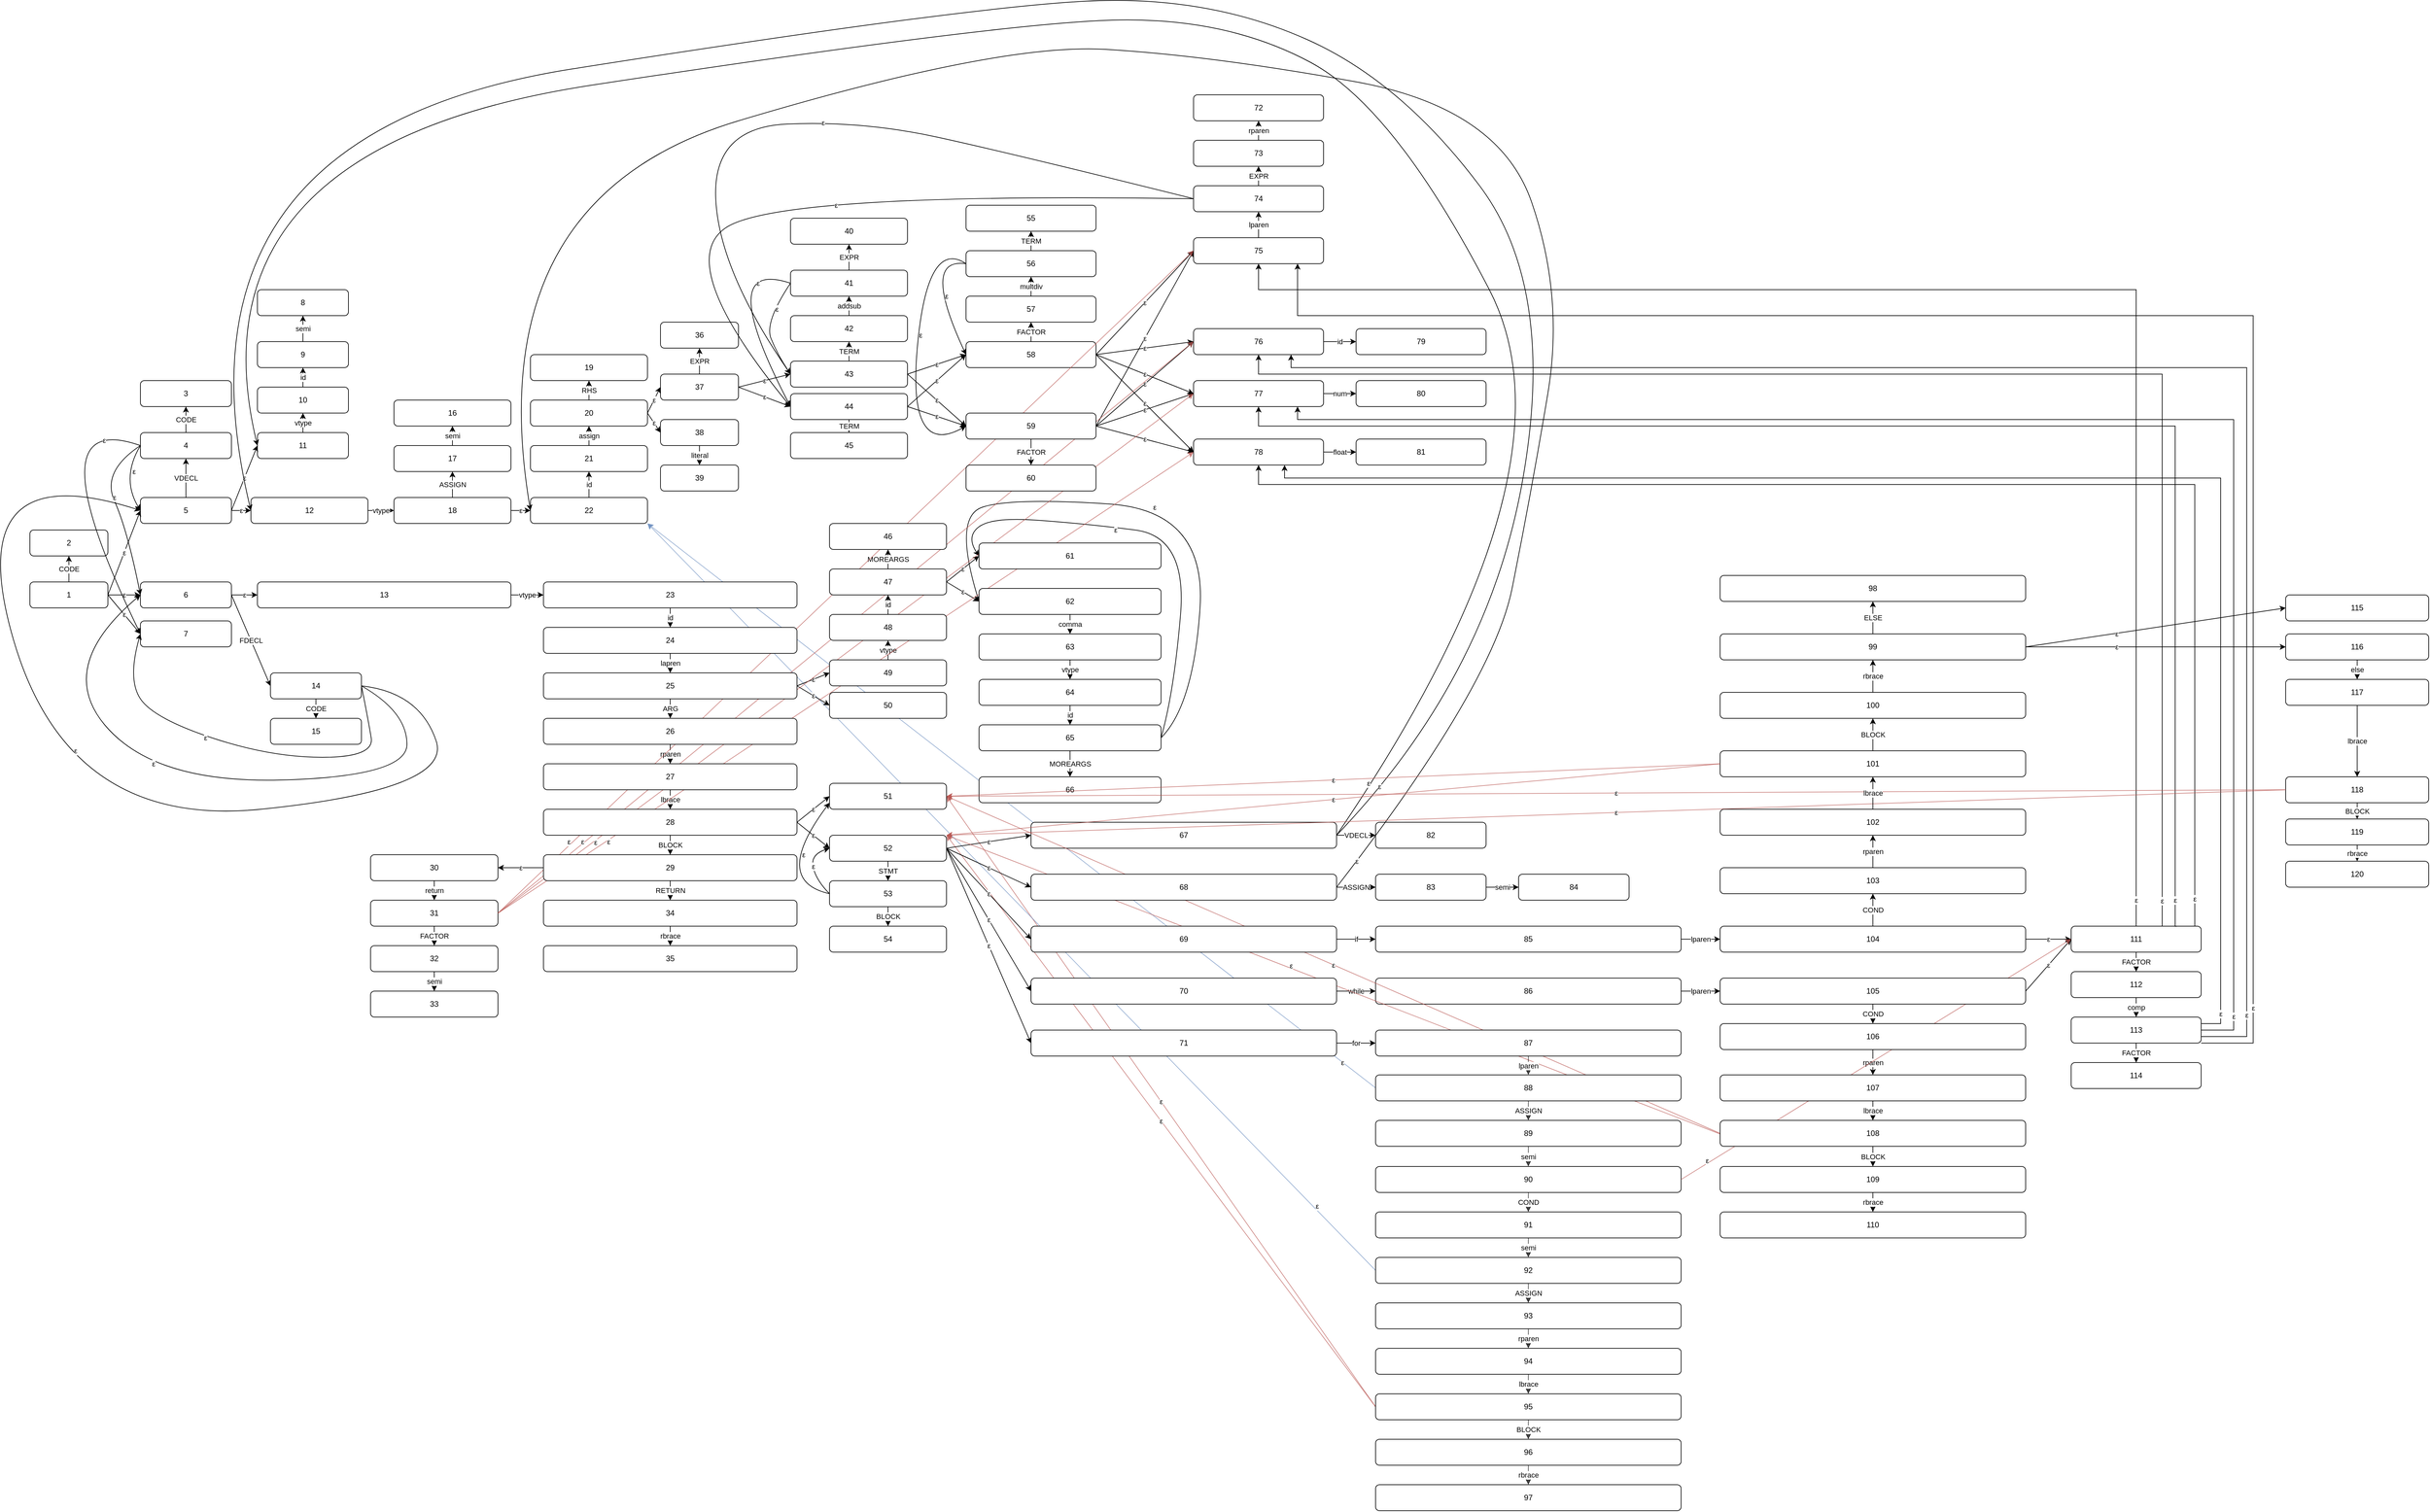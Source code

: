 <mxfile version="13.2.4" type="device"><diagram id="C5RBs43oDa-KdzZeNtuy" name="Page-1"><mxGraphModel dx="3389" dy="2320" grid="0" gridSize="10" guides="1" tooltips="1" connect="1" arrows="1" fold="1" page="1" pageScale="1" pageWidth="4681" pageHeight="3300" math="0" shadow="0"><root><mxCell id="WIyWlLk6GJQsqaUBKTNV-0"/><mxCell id="WIyWlLk6GJQsqaUBKTNV-1" parent="WIyWlLk6GJQsqaUBKTNV-0"/><mxCell id="70h8ZKRvk0hG6y0u1-rU-340" value="ε" style="endArrow=classic;html=1;opacity=70;exitX=0;exitY=0.5;exitDx=0;exitDy=0;fillColor=#f8cecc;strokeColor=#b85450;" parent="WIyWlLk6GJQsqaUBKTNV-1" source="70h8ZKRvk0hG6y0u1-rU-332" edge="1"><mxGeometry width="50" height="50" relative="1" as="geometry"><mxPoint x="2393" y="2367" as="sourcePoint"/><mxPoint x="1913" y="1757" as="targetPoint"/></mxGeometry></mxCell><mxCell id="70h8ZKRvk0hG6y0u1-rU-339" value="ε" style="endArrow=classic;html=1;opacity=70;entryX=1;entryY=0.5;entryDx=0;entryDy=0;exitX=0;exitY=0.5;exitDx=0;exitDy=0;fillColor=#f8cecc;strokeColor=#b85450;" parent="WIyWlLk6GJQsqaUBKTNV-1" source="70h8ZKRvk0hG6y0u1-rU-332" target="70h8ZKRvk0hG6y0u1-rU-190" edge="1"><mxGeometry width="50" height="50" relative="1" as="geometry"><mxPoint x="2393" y="2367" as="sourcePoint"/><mxPoint x="2443" y="2317" as="targetPoint"/></mxGeometry></mxCell><mxCell id="70h8ZKRvk0hG6y0u1-rU-341" value="ε" style="endArrow=classic;html=1;opacity=70;entryX=1;entryY=1;entryDx=0;entryDy=0;exitX=0;exitY=0.5;exitDx=0;exitDy=0;fillColor=#dae8fc;strokeColor=#6c8ebf;" parent="WIyWlLk6GJQsqaUBKTNV-1" source="70h8ZKRvk0hG6y0u1-rU-318" target="70h8ZKRvk0hG6y0u1-rU-42" edge="1"><mxGeometry x="-0.91" width="50" height="50" relative="1" as="geometry"><mxPoint x="1933" y="1977" as="sourcePoint"/><mxPoint x="1633" y="1307" as="targetPoint"/><mxPoint as="offset"/></mxGeometry></mxCell><mxCell id="70h8ZKRvk0hG6y0u1-rU-342" value="ε" style="endArrow=classic;html=1;opacity=70;exitX=0;exitY=0.5;exitDx=0;exitDy=0;fillColor=#dae8fc;strokeColor=#6c8ebf;backgroundOutline=0;fixDash=0;" parent="WIyWlLk6GJQsqaUBKTNV-1" source="70h8ZKRvk0hG6y0u1-rU-326" edge="1"><mxGeometry x="-0.833" y="-5" width="50" height="50" relative="1" as="geometry"><mxPoint x="1893" y="2007" as="sourcePoint"/><mxPoint x="1453" y="1277" as="targetPoint"/><mxPoint as="offset"/></mxGeometry></mxCell><mxCell id="70h8ZKRvk0hG6y0u1-rU-2" value="CODE" style="edgeStyle=orthogonalEdgeStyle;rounded=0;orthogonalLoop=1;jettySize=auto;html=1;exitX=0.5;exitY=0;exitDx=0;exitDy=0;entryX=0.5;entryY=1;entryDx=0;entryDy=0;" parent="WIyWlLk6GJQsqaUBKTNV-1" source="WIyWlLk6GJQsqaUBKTNV-3" target="70h8ZKRvk0hG6y0u1-rU-1" edge="1"><mxGeometry relative="1" as="geometry"/></mxCell><mxCell id="70h8ZKRvk0hG6y0u1-rU-9" value="ε" style="edgeStyle=orthogonalEdgeStyle;rounded=0;orthogonalLoop=1;jettySize=auto;html=1;exitX=1;exitY=0.5;exitDx=0;exitDy=0;entryX=0;entryY=0.5;entryDx=0;entryDy=0;" parent="WIyWlLk6GJQsqaUBKTNV-1" source="WIyWlLk6GJQsqaUBKTNV-3" target="70h8ZKRvk0hG6y0u1-rU-8" edge="1"><mxGeometry relative="1" as="geometry"/></mxCell><mxCell id="WIyWlLk6GJQsqaUBKTNV-3" value="1" style="rounded=1;whiteSpace=wrap;html=1;fontSize=12;glass=0;strokeWidth=1;shadow=0;" parent="WIyWlLk6GJQsqaUBKTNV-1" vertex="1"><mxGeometry x="503" y="1367" width="120" height="40" as="geometry"/></mxCell><mxCell id="70h8ZKRvk0hG6y0u1-rU-19" value="VDECL" style="edgeStyle=orthogonalEdgeStyle;rounded=0;orthogonalLoop=1;jettySize=auto;html=1;exitX=0.5;exitY=0;exitDx=0;exitDy=0;entryX=0.5;entryY=1;entryDx=0;entryDy=0;" parent="WIyWlLk6GJQsqaUBKTNV-1" source="WIyWlLk6GJQsqaUBKTNV-11" target="70h8ZKRvk0hG6y0u1-rU-18" edge="1"><mxGeometry relative="1" as="geometry"/></mxCell><mxCell id="WIyWlLk6GJQsqaUBKTNV-11" value="5" style="rounded=1;whiteSpace=wrap;html=1;fontSize=12;glass=0;strokeWidth=1;shadow=0;" parent="WIyWlLk6GJQsqaUBKTNV-1" vertex="1"><mxGeometry x="673" y="1237" width="140" height="40" as="geometry"/></mxCell><mxCell id="70h8ZKRvk0hG6y0u1-rU-1" value="2" style="rounded=1;whiteSpace=wrap;html=1;fontSize=12;glass=0;strokeWidth=1;shadow=0;" parent="WIyWlLk6GJQsqaUBKTNV-1" vertex="1"><mxGeometry x="503" y="1287" width="120" height="40" as="geometry"/></mxCell><mxCell id="70h8ZKRvk0hG6y0u1-rU-4" value="ε" style="endArrow=classic;html=1;entryX=0;entryY=0.5;entryDx=0;entryDy=0;exitX=1;exitY=0.5;exitDx=0;exitDy=0;" parent="WIyWlLk6GJQsqaUBKTNV-1" source="70h8ZKRvk0hG6y0u1-rU-47" target="70h8ZKRvk0hG6y0u1-rU-53" edge="1"><mxGeometry width="50" height="50" relative="1" as="geometry"><mxPoint x="1403" y="1367" as="sourcePoint"/><mxPoint x="1453" y="1317" as="targetPoint"/></mxGeometry></mxCell><mxCell id="70h8ZKRvk0hG6y0u1-rU-5" value="ε" style="endArrow=classic;html=1;entryX=0;entryY=0.5;entryDx=0;entryDy=0;exitX=1;exitY=0.5;exitDx=0;exitDy=0;" parent="WIyWlLk6GJQsqaUBKTNV-1" source="WIyWlLk6GJQsqaUBKTNV-3" target="WIyWlLk6GJQsqaUBKTNV-11" edge="1"><mxGeometry width="50" height="50" relative="1" as="geometry"><mxPoint x="623" y="1412" as="sourcePoint"/><mxPoint x="673" y="1362" as="targetPoint"/></mxGeometry></mxCell><mxCell id="70h8ZKRvk0hG6y0u1-rU-138" value="ε" style="edgeStyle=orthogonalEdgeStyle;rounded=0;orthogonalLoop=1;jettySize=auto;html=1;exitX=1;exitY=0.5;exitDx=0;exitDy=0;entryX=0;entryY=0.5;entryDx=0;entryDy=0;" parent="WIyWlLk6GJQsqaUBKTNV-1" source="70h8ZKRvk0hG6y0u1-rU-8" target="70h8ZKRvk0hG6y0u1-rU-137" edge="1"><mxGeometry relative="1" as="geometry"/></mxCell><mxCell id="70h8ZKRvk0hG6y0u1-rU-8" value="6" style="rounded=1;whiteSpace=wrap;html=1;fontSize=12;glass=0;strokeWidth=1;shadow=0;" parent="WIyWlLk6GJQsqaUBKTNV-1" vertex="1"><mxGeometry x="673" y="1367" width="140" height="40" as="geometry"/></mxCell><mxCell id="70h8ZKRvk0hG6y0u1-rU-10" value="&lt;span&gt;7&lt;/span&gt;" style="rounded=1;whiteSpace=wrap;html=1;fontSize=12;glass=0;strokeWidth=1;shadow=0;" parent="WIyWlLk6GJQsqaUBKTNV-1" vertex="1"><mxGeometry x="673" y="1427" width="140" height="40" as="geometry"/></mxCell><mxCell id="70h8ZKRvk0hG6y0u1-rU-13" value="ε" style="endArrow=classic;html=1;entryX=0;entryY=0.5;entryDx=0;entryDy=0;exitX=1;exitY=0.5;exitDx=0;exitDy=0;" parent="WIyWlLk6GJQsqaUBKTNV-1" source="WIyWlLk6GJQsqaUBKTNV-11" target="70h8ZKRvk0hG6y0u1-rU-24" edge="1"><mxGeometry width="50" height="50" relative="1" as="geometry"><mxPoint x="1183" y="1377" as="sourcePoint"/><mxPoint x="1233" y="1327" as="targetPoint"/></mxGeometry></mxCell><mxCell id="70h8ZKRvk0hG6y0u1-rU-15" value="ε" style="endArrow=classic;html=1;entryX=0;entryY=0.5;entryDx=0;entryDy=0;exitX=1;exitY=0.5;exitDx=0;exitDy=0;" parent="WIyWlLk6GJQsqaUBKTNV-1" source="WIyWlLk6GJQsqaUBKTNV-3" target="70h8ZKRvk0hG6y0u1-rU-10" edge="1"><mxGeometry width="50" height="50" relative="1" as="geometry"><mxPoint x="1183" y="1377" as="sourcePoint"/><mxPoint x="1233" y="1327" as="targetPoint"/></mxGeometry></mxCell><mxCell id="70h8ZKRvk0hG6y0u1-rU-17" value="ε" style="curved=1;endArrow=classic;html=1;exitX=0;exitY=0.5;exitDx=0;exitDy=0;entryX=0;entryY=0.5;entryDx=0;entryDy=0;" parent="WIyWlLk6GJQsqaUBKTNV-1" source="70h8ZKRvk0hG6y0u1-rU-18" target="WIyWlLk6GJQsqaUBKTNV-11" edge="1"><mxGeometry x="0.029" y="22" width="50" height="50" relative="1" as="geometry"><mxPoint x="573" y="1127" as="sourcePoint"/><mxPoint x="713" y="997" as="targetPoint"/><Array as="points"><mxPoint x="643" y="1207"/></Array><mxPoint as="offset"/></mxGeometry></mxCell><mxCell id="70h8ZKRvk0hG6y0u1-rU-27" value="CODE" style="edgeStyle=orthogonalEdgeStyle;rounded=0;orthogonalLoop=1;jettySize=auto;html=1;exitX=0.5;exitY=0;exitDx=0;exitDy=0;entryX=0.5;entryY=1;entryDx=0;entryDy=0;" parent="WIyWlLk6GJQsqaUBKTNV-1" source="70h8ZKRvk0hG6y0u1-rU-18" target="70h8ZKRvk0hG6y0u1-rU-26" edge="1"><mxGeometry relative="1" as="geometry"/></mxCell><mxCell id="70h8ZKRvk0hG6y0u1-rU-18" value="4" style="rounded=1;whiteSpace=wrap;html=1;fontSize=12;glass=0;strokeWidth=1;shadow=0;" parent="WIyWlLk6GJQsqaUBKTNV-1" vertex="1"><mxGeometry x="673" y="1137" width="140" height="40" as="geometry"/></mxCell><mxCell id="70h8ZKRvk0hG6y0u1-rU-32" value="vtype" style="edgeStyle=orthogonalEdgeStyle;rounded=0;orthogonalLoop=1;jettySize=auto;html=1;exitX=0.5;exitY=0;exitDx=0;exitDy=0;entryX=0.5;entryY=1;entryDx=0;entryDy=0;" parent="WIyWlLk6GJQsqaUBKTNV-1" source="70h8ZKRvk0hG6y0u1-rU-21" target="70h8ZKRvk0hG6y0u1-rU-31" edge="1"><mxGeometry relative="1" as="geometry"/></mxCell><mxCell id="70h8ZKRvk0hG6y0u1-rU-21" value="11" style="rounded=1;whiteSpace=wrap;html=1;fontSize=12;glass=0;strokeWidth=1;shadow=0;" parent="WIyWlLk6GJQsqaUBKTNV-1" vertex="1"><mxGeometry x="853" y="1137" width="140" height="40" as="geometry"/></mxCell><mxCell id="70h8ZKRvk0hG6y0u1-rU-23" value="ε" style="endArrow=classic;html=1;entryX=0;entryY=0.5;entryDx=0;entryDy=0;exitX=1;exitY=0.5;exitDx=0;exitDy=0;" parent="WIyWlLk6GJQsqaUBKTNV-1" source="WIyWlLk6GJQsqaUBKTNV-11" target="70h8ZKRvk0hG6y0u1-rU-21" edge="1"><mxGeometry width="50" height="50" relative="1" as="geometry"><mxPoint x="1183" y="1377" as="sourcePoint"/><mxPoint x="1233" y="1327" as="targetPoint"/></mxGeometry></mxCell><mxCell id="70h8ZKRvk0hG6y0u1-rU-24" value="12" style="rounded=1;whiteSpace=wrap;html=1;fontSize=12;glass=0;strokeWidth=1;shadow=0;" parent="WIyWlLk6GJQsqaUBKTNV-1" vertex="1"><mxGeometry x="843" y="1237" width="180" height="40" as="geometry"/></mxCell><mxCell id="70h8ZKRvk0hG6y0u1-rU-26" value="3" style="rounded=1;whiteSpace=wrap;html=1;fontSize=12;glass=0;strokeWidth=1;shadow=0;" parent="WIyWlLk6GJQsqaUBKTNV-1" vertex="1"><mxGeometry x="673" y="1057" width="140" height="40" as="geometry"/></mxCell><mxCell id="70h8ZKRvk0hG6y0u1-rU-28" value="ε" style="curved=1;endArrow=classic;html=1;exitX=0;exitY=0.5;exitDx=0;exitDy=0;entryX=0;entryY=0.5;entryDx=0;entryDy=0;" parent="WIyWlLk6GJQsqaUBKTNV-1" source="70h8ZKRvk0hG6y0u1-rU-18" target="70h8ZKRvk0hG6y0u1-rU-8" edge="1"><mxGeometry x="-0.143" y="2" width="50" height="50" relative="1" as="geometry"><mxPoint x="683" y="1167" as="sourcePoint"/><mxPoint x="683" y="1267" as="targetPoint"/><Array as="points"><mxPoint x="613" y="1197"/><mxPoint x="653" y="1287"/></Array><mxPoint as="offset"/></mxGeometry></mxCell><mxCell id="70h8ZKRvk0hG6y0u1-rU-29" value="" style="curved=1;endArrow=classic;html=1;entryX=0;entryY=0.5;entryDx=0;entryDy=0;" parent="WIyWlLk6GJQsqaUBKTNV-1" target="70h8ZKRvk0hG6y0u1-rU-10" edge="1"><mxGeometry width="50" height="50" relative="1" as="geometry"><mxPoint x="673" y="1157" as="sourcePoint"/><mxPoint x="683" y="1397" as="targetPoint"/><Array as="points"><mxPoint x="503" y="1097"/></Array></mxGeometry></mxCell><mxCell id="70h8ZKRvk0hG6y0u1-rU-30" value="ε" style="edgeLabel;html=1;align=center;verticalAlign=middle;resizable=0;points=[];" parent="70h8ZKRvk0hG6y0u1-rU-29" vertex="1" connectable="0"><mxGeometry x="-0.805" y="11" relative="1" as="geometry"><mxPoint as="offset"/></mxGeometry></mxCell><mxCell id="70h8ZKRvk0hG6y0u1-rU-34" value="id" style="edgeStyle=orthogonalEdgeStyle;rounded=0;orthogonalLoop=1;jettySize=auto;html=1;exitX=0.5;exitY=0;exitDx=0;exitDy=0;entryX=0.5;entryY=1;entryDx=0;entryDy=0;" parent="WIyWlLk6GJQsqaUBKTNV-1" source="70h8ZKRvk0hG6y0u1-rU-31" target="70h8ZKRvk0hG6y0u1-rU-33" edge="1"><mxGeometry relative="1" as="geometry"/></mxCell><mxCell id="70h8ZKRvk0hG6y0u1-rU-31" value="10" style="rounded=1;whiteSpace=wrap;html=1;fontSize=12;glass=0;strokeWidth=1;shadow=0;" parent="WIyWlLk6GJQsqaUBKTNV-1" vertex="1"><mxGeometry x="853" y="1067" width="140" height="40" as="geometry"/></mxCell><mxCell id="70h8ZKRvk0hG6y0u1-rU-36" value="semi" style="edgeStyle=orthogonalEdgeStyle;rounded=0;orthogonalLoop=1;jettySize=auto;html=1;exitX=0.5;exitY=0;exitDx=0;exitDy=0;entryX=0.5;entryY=1;entryDx=0;entryDy=0;" parent="WIyWlLk6GJQsqaUBKTNV-1" source="70h8ZKRvk0hG6y0u1-rU-33" target="70h8ZKRvk0hG6y0u1-rU-35" edge="1"><mxGeometry relative="1" as="geometry"/></mxCell><mxCell id="70h8ZKRvk0hG6y0u1-rU-33" value="9" style="rounded=1;whiteSpace=wrap;html=1;fontSize=12;glass=0;strokeWidth=1;shadow=0;" parent="WIyWlLk6GJQsqaUBKTNV-1" vertex="1"><mxGeometry x="853" y="997" width="140" height="40" as="geometry"/></mxCell><mxCell id="70h8ZKRvk0hG6y0u1-rU-35" value="8" style="rounded=1;whiteSpace=wrap;html=1;fontSize=12;glass=0;strokeWidth=1;shadow=0;" parent="WIyWlLk6GJQsqaUBKTNV-1" vertex="1"><mxGeometry x="853" y="917" width="140" height="40" as="geometry"/></mxCell><mxCell id="70h8ZKRvk0hG6y0u1-rU-40" value="ASSIGN" style="edgeStyle=orthogonalEdgeStyle;rounded=0;orthogonalLoop=1;jettySize=auto;html=1;exitX=0.5;exitY=0;exitDx=0;exitDy=0;entryX=0.5;entryY=1;entryDx=0;entryDy=0;" parent="WIyWlLk6GJQsqaUBKTNV-1" source="70h8ZKRvk0hG6y0u1-rU-37" target="70h8ZKRvk0hG6y0u1-rU-39" edge="1"><mxGeometry relative="1" as="geometry"/></mxCell><mxCell id="70h8ZKRvk0hG6y0u1-rU-43" value="ε" style="edgeStyle=orthogonalEdgeStyle;rounded=0;orthogonalLoop=1;jettySize=auto;html=1;exitX=1;exitY=0.5;exitDx=0;exitDy=0;entryX=0;entryY=0.5;entryDx=0;entryDy=0;" parent="WIyWlLk6GJQsqaUBKTNV-1" source="70h8ZKRvk0hG6y0u1-rU-37" target="70h8ZKRvk0hG6y0u1-rU-42" edge="1"><mxGeometry relative="1" as="geometry"/></mxCell><mxCell id="70h8ZKRvk0hG6y0u1-rU-37" value="18" style="rounded=1;whiteSpace=wrap;html=1;fontSize=12;glass=0;strokeWidth=1;shadow=0;" parent="WIyWlLk6GJQsqaUBKTNV-1" vertex="1"><mxGeometry x="1063" y="1237" width="180" height="40" as="geometry"/></mxCell><mxCell id="70h8ZKRvk0hG6y0u1-rU-38" value="vtype" style="endArrow=classic;html=1;entryX=0;entryY=0.5;entryDx=0;entryDy=0;exitX=1;exitY=0.5;exitDx=0;exitDy=0;" parent="WIyWlLk6GJQsqaUBKTNV-1" source="70h8ZKRvk0hG6y0u1-rU-24" target="70h8ZKRvk0hG6y0u1-rU-37" edge="1"><mxGeometry width="50" height="50" relative="1" as="geometry"><mxPoint x="1183" y="1177" as="sourcePoint"/><mxPoint x="1233" y="1127" as="targetPoint"/></mxGeometry></mxCell><mxCell id="70h8ZKRvk0hG6y0u1-rU-45" value="semi" style="edgeStyle=orthogonalEdgeStyle;rounded=0;orthogonalLoop=1;jettySize=auto;html=1;exitX=0.5;exitY=0;exitDx=0;exitDy=0;entryX=0.5;entryY=1;entryDx=0;entryDy=0;" parent="WIyWlLk6GJQsqaUBKTNV-1" source="70h8ZKRvk0hG6y0u1-rU-39" target="70h8ZKRvk0hG6y0u1-rU-44" edge="1"><mxGeometry relative="1" as="geometry"/></mxCell><mxCell id="70h8ZKRvk0hG6y0u1-rU-39" value="17" style="rounded=1;whiteSpace=wrap;html=1;fontSize=12;glass=0;strokeWidth=1;shadow=0;" parent="WIyWlLk6GJQsqaUBKTNV-1" vertex="1"><mxGeometry x="1063" y="1157" width="180" height="40" as="geometry"/></mxCell><mxCell id="70h8ZKRvk0hG6y0u1-rU-48" value="id" style="edgeStyle=orthogonalEdgeStyle;rounded=0;orthogonalLoop=1;jettySize=auto;html=1;exitX=0.5;exitY=0;exitDx=0;exitDy=0;entryX=0.5;entryY=1;entryDx=0;entryDy=0;" parent="WIyWlLk6GJQsqaUBKTNV-1" source="70h8ZKRvk0hG6y0u1-rU-42" target="70h8ZKRvk0hG6y0u1-rU-46" edge="1"><mxGeometry relative="1" as="geometry"/></mxCell><mxCell id="70h8ZKRvk0hG6y0u1-rU-42" value="22" style="rounded=1;whiteSpace=wrap;html=1;fontSize=12;glass=0;strokeWidth=1;shadow=0;" parent="WIyWlLk6GJQsqaUBKTNV-1" vertex="1"><mxGeometry x="1273" y="1237" width="180" height="40" as="geometry"/></mxCell><mxCell id="70h8ZKRvk0hG6y0u1-rU-44" value="16" style="rounded=1;whiteSpace=wrap;html=1;fontSize=12;glass=0;strokeWidth=1;shadow=0;" parent="WIyWlLk6GJQsqaUBKTNV-1" vertex="1"><mxGeometry x="1063" y="1087" width="180" height="40" as="geometry"/></mxCell><mxCell id="70h8ZKRvk0hG6y0u1-rU-49" value="assign" style="edgeStyle=orthogonalEdgeStyle;rounded=0;orthogonalLoop=1;jettySize=auto;html=1;exitX=0.5;exitY=0;exitDx=0;exitDy=0;entryX=0.5;entryY=1;entryDx=0;entryDy=0;" parent="WIyWlLk6GJQsqaUBKTNV-1" source="70h8ZKRvk0hG6y0u1-rU-46" target="70h8ZKRvk0hG6y0u1-rU-47" edge="1"><mxGeometry relative="1" as="geometry"/></mxCell><mxCell id="70h8ZKRvk0hG6y0u1-rU-46" value="21" style="rounded=1;whiteSpace=wrap;html=1;fontSize=12;glass=0;strokeWidth=1;shadow=0;" parent="WIyWlLk6GJQsqaUBKTNV-1" vertex="1"><mxGeometry x="1273" y="1157" width="180" height="40" as="geometry"/></mxCell><mxCell id="70h8ZKRvk0hG6y0u1-rU-52" value="RHS" style="edgeStyle=orthogonalEdgeStyle;rounded=0;orthogonalLoop=1;jettySize=auto;html=1;exitX=0.5;exitY=0;exitDx=0;exitDy=0;entryX=0.5;entryY=1;entryDx=0;entryDy=0;" parent="WIyWlLk6GJQsqaUBKTNV-1" source="70h8ZKRvk0hG6y0u1-rU-47" target="70h8ZKRvk0hG6y0u1-rU-51" edge="1"><mxGeometry relative="1" as="geometry"/></mxCell><mxCell id="70h8ZKRvk0hG6y0u1-rU-47" value="20" style="rounded=1;whiteSpace=wrap;html=1;fontSize=12;glass=0;strokeWidth=1;shadow=0;" parent="WIyWlLk6GJQsqaUBKTNV-1" vertex="1"><mxGeometry x="1273" y="1087" width="180" height="40" as="geometry"/></mxCell><mxCell id="70h8ZKRvk0hG6y0u1-rU-50" value="ε" style="endArrow=classic;html=1;entryX=0;entryY=0.5;entryDx=0;entryDy=0;exitX=1;exitY=0.5;exitDx=0;exitDy=0;" parent="WIyWlLk6GJQsqaUBKTNV-1" source="70h8ZKRvk0hG6y0u1-rU-60" target="70h8ZKRvk0hG6y0u1-rU-82" edge="1"><mxGeometry width="50" height="50" relative="1" as="geometry"><mxPoint x="1413" y="1377" as="sourcePoint"/><mxPoint x="1463" y="1327" as="targetPoint"/></mxGeometry></mxCell><mxCell id="70h8ZKRvk0hG6y0u1-rU-51" value="19" style="rounded=1;whiteSpace=wrap;html=1;fontSize=12;glass=0;strokeWidth=1;shadow=0;" parent="WIyWlLk6GJQsqaUBKTNV-1" vertex="1"><mxGeometry x="1273" y="1017" width="180" height="40" as="geometry"/></mxCell><mxCell id="70h8ZKRvk0hG6y0u1-rU-59" value="EXPR" style="edgeStyle=orthogonalEdgeStyle;rounded=0;orthogonalLoop=1;jettySize=auto;html=1;exitX=0.5;exitY=0;exitDx=0;exitDy=0;entryX=0.5;entryY=1;entryDx=0;entryDy=0;" parent="WIyWlLk6GJQsqaUBKTNV-1" source="70h8ZKRvk0hG6y0u1-rU-53" target="70h8ZKRvk0hG6y0u1-rU-58" edge="1"><mxGeometry relative="1" as="geometry"/></mxCell><mxCell id="70h8ZKRvk0hG6y0u1-rU-53" value="37" style="rounded=1;whiteSpace=wrap;html=1;fontSize=12;glass=0;strokeWidth=1;shadow=0;" parent="WIyWlLk6GJQsqaUBKTNV-1" vertex="1"><mxGeometry x="1473" y="1047" width="120" height="40" as="geometry"/></mxCell><mxCell id="70h8ZKRvk0hG6y0u1-rU-70" value="literal" style="edgeStyle=orthogonalEdgeStyle;rounded=0;orthogonalLoop=1;jettySize=auto;html=1;exitX=0.5;exitY=1;exitDx=0;exitDy=0;entryX=0.5;entryY=0;entryDx=0;entryDy=0;" parent="WIyWlLk6GJQsqaUBKTNV-1" source="70h8ZKRvk0hG6y0u1-rU-54" target="70h8ZKRvk0hG6y0u1-rU-69" edge="1"><mxGeometry relative="1" as="geometry"/></mxCell><mxCell id="70h8ZKRvk0hG6y0u1-rU-54" value="38" style="rounded=1;whiteSpace=wrap;html=1;fontSize=12;glass=0;strokeWidth=1;shadow=0;" parent="WIyWlLk6GJQsqaUBKTNV-1" vertex="1"><mxGeometry x="1473" y="1117" width="120" height="40" as="geometry"/></mxCell><mxCell id="70h8ZKRvk0hG6y0u1-rU-57" value="ε" style="endArrow=classic;html=1;entryX=0;entryY=0.5;entryDx=0;entryDy=0;exitX=1;exitY=0.5;exitDx=0;exitDy=0;" parent="WIyWlLk6GJQsqaUBKTNV-1" source="70h8ZKRvk0hG6y0u1-rU-47" target="70h8ZKRvk0hG6y0u1-rU-54" edge="1"><mxGeometry width="50" height="50" relative="1" as="geometry"><mxPoint x="1423" y="1387" as="sourcePoint"/><mxPoint x="1473" y="1337" as="targetPoint"/></mxGeometry></mxCell><mxCell id="70h8ZKRvk0hG6y0u1-rU-58" value="36" style="rounded=1;whiteSpace=wrap;html=1;fontSize=12;glass=0;strokeWidth=1;shadow=0;" parent="WIyWlLk6GJQsqaUBKTNV-1" vertex="1"><mxGeometry x="1473" y="967" width="120" height="40" as="geometry"/></mxCell><mxCell id="70h8ZKRvk0hG6y0u1-rU-74" value="TERM" style="edgeStyle=orthogonalEdgeStyle;rounded=0;orthogonalLoop=1;jettySize=auto;html=1;exitX=0.5;exitY=0;exitDx=0;exitDy=0;entryX=0.5;entryY=1;entryDx=0;entryDy=0;" parent="WIyWlLk6GJQsqaUBKTNV-1" source="70h8ZKRvk0hG6y0u1-rU-60" target="70h8ZKRvk0hG6y0u1-rU-73" edge="1"><mxGeometry relative="1" as="geometry"/></mxCell><mxCell id="70h8ZKRvk0hG6y0u1-rU-60" value="43" style="rounded=1;whiteSpace=wrap;html=1;fontSize=12;glass=0;strokeWidth=1;shadow=0;" parent="WIyWlLk6GJQsqaUBKTNV-1" vertex="1"><mxGeometry x="1673" y="1027" width="180" height="40" as="geometry"/></mxCell><mxCell id="70h8ZKRvk0hG6y0u1-rU-72" value="TERM" style="edgeStyle=orthogonalEdgeStyle;rounded=0;orthogonalLoop=1;jettySize=auto;html=1;exitX=0.5;exitY=1;exitDx=0;exitDy=0;entryX=0.5;entryY=0;entryDx=0;entryDy=0;" parent="WIyWlLk6GJQsqaUBKTNV-1" source="70h8ZKRvk0hG6y0u1-rU-62" target="70h8ZKRvk0hG6y0u1-rU-71" edge="1"><mxGeometry relative="1" as="geometry"/></mxCell><mxCell id="70h8ZKRvk0hG6y0u1-rU-62" value="44" style="rounded=1;whiteSpace=wrap;html=1;fontSize=12;glass=0;strokeWidth=1;shadow=0;" parent="WIyWlLk6GJQsqaUBKTNV-1" vertex="1"><mxGeometry x="1673" y="1077" width="180" height="40" as="geometry"/></mxCell><mxCell id="70h8ZKRvk0hG6y0u1-rU-63" value="ε" style="endArrow=classic;html=1;entryX=0;entryY=0.5;entryDx=0;entryDy=0;exitX=1;exitY=0.5;exitDx=0;exitDy=0;" parent="WIyWlLk6GJQsqaUBKTNV-1" source="70h8ZKRvk0hG6y0u1-rU-60" target="70h8ZKRvk0hG6y0u1-rU-87" edge="1"><mxGeometry width="50" height="50" relative="1" as="geometry"><mxPoint x="1423" y="1387" as="sourcePoint"/><mxPoint x="1473" y="1337" as="targetPoint"/></mxGeometry></mxCell><mxCell id="70h8ZKRvk0hG6y0u1-rU-64" value="ε" style="endArrow=classic;html=1;entryX=0;entryY=0.5;entryDx=0;entryDy=0;exitX=1;exitY=0.5;exitDx=0;exitDy=0;" parent="WIyWlLk6GJQsqaUBKTNV-1" source="70h8ZKRvk0hG6y0u1-rU-53" target="70h8ZKRvk0hG6y0u1-rU-62" edge="1"><mxGeometry width="50" height="50" relative="1" as="geometry"><mxPoint x="1433" y="1397" as="sourcePoint"/><mxPoint x="1483" y="1347" as="targetPoint"/></mxGeometry></mxCell><mxCell id="70h8ZKRvk0hG6y0u1-rU-65" value="ε" style="endArrow=classic;html=1;entryX=0;entryY=0.5;entryDx=0;entryDy=0;exitX=1;exitY=0.5;exitDx=0;exitDy=0;" parent="WIyWlLk6GJQsqaUBKTNV-1" source="70h8ZKRvk0hG6y0u1-rU-53" target="70h8ZKRvk0hG6y0u1-rU-60" edge="1"><mxGeometry width="50" height="50" relative="1" as="geometry"><mxPoint x="1443" y="1407" as="sourcePoint"/><mxPoint x="1493" y="1357" as="targetPoint"/></mxGeometry></mxCell><mxCell id="70h8ZKRvk0hG6y0u1-rU-69" value="39" style="rounded=1;whiteSpace=wrap;html=1;fontSize=12;glass=0;strokeWidth=1;shadow=0;" parent="WIyWlLk6GJQsqaUBKTNV-1" vertex="1"><mxGeometry x="1473" y="1187" width="120" height="40" as="geometry"/></mxCell><mxCell id="70h8ZKRvk0hG6y0u1-rU-71" value="45" style="rounded=1;whiteSpace=wrap;html=1;fontSize=12;glass=0;strokeWidth=1;shadow=0;" parent="WIyWlLk6GJQsqaUBKTNV-1" vertex="1"><mxGeometry x="1673" y="1137" width="180" height="40" as="geometry"/></mxCell><mxCell id="70h8ZKRvk0hG6y0u1-rU-76" value="addsub" style="edgeStyle=orthogonalEdgeStyle;rounded=0;orthogonalLoop=1;jettySize=auto;html=1;exitX=0.5;exitY=0;exitDx=0;exitDy=0;entryX=0.5;entryY=1;entryDx=0;entryDy=0;" parent="WIyWlLk6GJQsqaUBKTNV-1" source="70h8ZKRvk0hG6y0u1-rU-73" target="70h8ZKRvk0hG6y0u1-rU-75" edge="1"><mxGeometry relative="1" as="geometry"/></mxCell><mxCell id="70h8ZKRvk0hG6y0u1-rU-73" value="42" style="rounded=1;whiteSpace=wrap;html=1;fontSize=12;glass=0;strokeWidth=1;shadow=0;" parent="WIyWlLk6GJQsqaUBKTNV-1" vertex="1"><mxGeometry x="1673" y="957" width="180" height="40" as="geometry"/></mxCell><mxCell id="70h8ZKRvk0hG6y0u1-rU-78" value="EXPR" style="edgeStyle=orthogonalEdgeStyle;rounded=0;orthogonalLoop=1;jettySize=auto;html=1;exitX=0.5;exitY=0;exitDx=0;exitDy=0;entryX=0.5;entryY=1;entryDx=0;entryDy=0;" parent="WIyWlLk6GJQsqaUBKTNV-1" source="70h8ZKRvk0hG6y0u1-rU-75" target="70h8ZKRvk0hG6y0u1-rU-77" edge="1"><mxGeometry relative="1" as="geometry"/></mxCell><mxCell id="70h8ZKRvk0hG6y0u1-rU-75" value="41" style="rounded=1;whiteSpace=wrap;html=1;fontSize=12;glass=0;strokeWidth=1;shadow=0;" parent="WIyWlLk6GJQsqaUBKTNV-1" vertex="1"><mxGeometry x="1673" y="887" width="180" height="40" as="geometry"/></mxCell><mxCell id="70h8ZKRvk0hG6y0u1-rU-77" value="40" style="rounded=1;whiteSpace=wrap;html=1;fontSize=12;glass=0;strokeWidth=1;shadow=0;" parent="WIyWlLk6GJQsqaUBKTNV-1" vertex="1"><mxGeometry x="1673" y="807" width="180" height="40" as="geometry"/></mxCell><mxCell id="70h8ZKRvk0hG6y0u1-rU-79" value="ε" style="curved=1;endArrow=classic;html=1;entryX=0;entryY=0.5;entryDx=0;entryDy=0;exitX=0;exitY=0.5;exitDx=0;exitDy=0;" parent="WIyWlLk6GJQsqaUBKTNV-1" source="70h8ZKRvk0hG6y0u1-rU-75" target="70h8ZKRvk0hG6y0u1-rU-60" edge="1"><mxGeometry x="-0.452" y="6" width="50" height="50" relative="1" as="geometry"><mxPoint x="1433" y="837" as="sourcePoint"/><mxPoint x="1483" y="787" as="targetPoint"/><Array as="points"><mxPoint x="1633" y="967"/><mxPoint x="1653" y="1017"/></Array><mxPoint x="-1" as="offset"/></mxGeometry></mxCell><mxCell id="70h8ZKRvk0hG6y0u1-rU-80" value="ε" style="curved=1;endArrow=classic;html=1;" parent="WIyWlLk6GJQsqaUBKTNV-1" edge="1"><mxGeometry x="-0.754" y="16" width="50" height="50" relative="1" as="geometry"><mxPoint x="1673" y="907" as="sourcePoint"/><mxPoint x="1673" y="1097" as="targetPoint"/><Array as="points"><mxPoint x="1553" y="867"/></Array><mxPoint as="offset"/></mxGeometry></mxCell><mxCell id="70h8ZKRvk0hG6y0u1-rU-97" value="FACTOR" style="edgeStyle=orthogonalEdgeStyle;rounded=0;orthogonalLoop=1;jettySize=auto;html=1;exitX=0.5;exitY=0;exitDx=0;exitDy=0;entryX=0.5;entryY=1;entryDx=0;entryDy=0;" parent="WIyWlLk6GJQsqaUBKTNV-1" source="70h8ZKRvk0hG6y0u1-rU-82" target="70h8ZKRvk0hG6y0u1-rU-94" edge="1"><mxGeometry relative="1" as="geometry"/></mxCell><mxCell id="70h8ZKRvk0hG6y0u1-rU-82" value="58" style="rounded=1;whiteSpace=wrap;html=1;fontSize=12;glass=0;strokeWidth=1;shadow=0;" parent="WIyWlLk6GJQsqaUBKTNV-1" vertex="1"><mxGeometry x="1943" y="997" width="200" height="40" as="geometry"/></mxCell><mxCell id="70h8ZKRvk0hG6y0u1-rU-93" value="FACTOR" style="edgeStyle=orthogonalEdgeStyle;rounded=0;orthogonalLoop=1;jettySize=auto;html=1;exitX=0.5;exitY=1;exitDx=0;exitDy=0;entryX=0.5;entryY=0;entryDx=0;entryDy=0;" parent="WIyWlLk6GJQsqaUBKTNV-1" source="70h8ZKRvk0hG6y0u1-rU-87" target="70h8ZKRvk0hG6y0u1-rU-91" edge="1"><mxGeometry relative="1" as="geometry"/></mxCell><mxCell id="70h8ZKRvk0hG6y0u1-rU-88" value="ε" style="endArrow=classic;html=1;entryX=0;entryY=0.5;entryDx=0;entryDy=0;" parent="WIyWlLk6GJQsqaUBKTNV-1" target="70h8ZKRvk0hG6y0u1-rU-87" edge="1"><mxGeometry width="50" height="50" relative="1" as="geometry"><mxPoint x="1853" y="1097" as="sourcePoint"/><mxPoint x="1763" y="1127" as="targetPoint"/></mxGeometry></mxCell><mxCell id="70h8ZKRvk0hG6y0u1-rU-89" value="ε" style="endArrow=classic;html=1;entryX=0;entryY=0.5;entryDx=0;entryDy=0;exitX=1;exitY=0.5;exitDx=0;exitDy=0;" parent="WIyWlLk6GJQsqaUBKTNV-1" source="70h8ZKRvk0hG6y0u1-rU-62" target="70h8ZKRvk0hG6y0u1-rU-82" edge="1"><mxGeometry width="50" height="50" relative="1" as="geometry"><mxPoint x="1713" y="1177" as="sourcePoint"/><mxPoint x="1763" y="1127" as="targetPoint"/></mxGeometry></mxCell><mxCell id="70h8ZKRvk0hG6y0u1-rU-98" value="multdiv" style="edgeStyle=orthogonalEdgeStyle;rounded=0;orthogonalLoop=1;jettySize=auto;html=1;exitX=0.5;exitY=0;exitDx=0;exitDy=0;entryX=0.5;entryY=1;entryDx=0;entryDy=0;" parent="WIyWlLk6GJQsqaUBKTNV-1" source="70h8ZKRvk0hG6y0u1-rU-94" target="70h8ZKRvk0hG6y0u1-rU-95" edge="1"><mxGeometry relative="1" as="geometry"/></mxCell><mxCell id="70h8ZKRvk0hG6y0u1-rU-94" value="57" style="rounded=1;whiteSpace=wrap;html=1;fontSize=12;glass=0;strokeWidth=1;shadow=0;" parent="WIyWlLk6GJQsqaUBKTNV-1" vertex="1"><mxGeometry x="1943" y="927" width="200" height="40" as="geometry"/></mxCell><mxCell id="70h8ZKRvk0hG6y0u1-rU-99" value="TERM" style="edgeStyle=orthogonalEdgeStyle;rounded=0;orthogonalLoop=1;jettySize=auto;html=1;exitX=0.5;exitY=0;exitDx=0;exitDy=0;entryX=0.5;entryY=1;entryDx=0;entryDy=0;" parent="WIyWlLk6GJQsqaUBKTNV-1" source="70h8ZKRvk0hG6y0u1-rU-95" target="70h8ZKRvk0hG6y0u1-rU-96" edge="1"><mxGeometry relative="1" as="geometry"/></mxCell><mxCell id="70h8ZKRvk0hG6y0u1-rU-95" value="56" style="rounded=1;whiteSpace=wrap;html=1;fontSize=12;glass=0;strokeWidth=1;shadow=0;" parent="WIyWlLk6GJQsqaUBKTNV-1" vertex="1"><mxGeometry x="1943" y="857" width="200" height="40" as="geometry"/></mxCell><mxCell id="70h8ZKRvk0hG6y0u1-rU-96" value="55" style="rounded=1;whiteSpace=wrap;html=1;fontSize=12;glass=0;strokeWidth=1;shadow=0;" parent="WIyWlLk6GJQsqaUBKTNV-1" vertex="1"><mxGeometry x="1943" y="787" width="200" height="40" as="geometry"/></mxCell><mxCell id="70h8ZKRvk0hG6y0u1-rU-120" value="lparen" style="edgeStyle=orthogonalEdgeStyle;rounded=0;orthogonalLoop=1;jettySize=auto;html=1;exitX=0.5;exitY=0;exitDx=0;exitDy=0;entryX=0.5;entryY=1;entryDx=0;entryDy=0;" parent="WIyWlLk6GJQsqaUBKTNV-1" source="70h8ZKRvk0hG6y0u1-rU-100" target="70h8ZKRvk0hG6y0u1-rU-119" edge="1"><mxGeometry relative="1" as="geometry"/></mxCell><mxCell id="70h8ZKRvk0hG6y0u1-rU-100" value="75" style="rounded=1;whiteSpace=wrap;html=1;fontSize=12;glass=0;strokeWidth=1;shadow=0;" parent="WIyWlLk6GJQsqaUBKTNV-1" vertex="1"><mxGeometry x="2293" y="837" width="200" height="40" as="geometry"/></mxCell><mxCell id="70h8ZKRvk0hG6y0u1-rU-118" value="id" style="edgeStyle=orthogonalEdgeStyle;rounded=0;orthogonalLoop=1;jettySize=auto;html=1;exitX=1;exitY=0.5;exitDx=0;exitDy=0;entryX=0;entryY=0.5;entryDx=0;entryDy=0;" parent="WIyWlLk6GJQsqaUBKTNV-1" source="70h8ZKRvk0hG6y0u1-rU-101" target="70h8ZKRvk0hG6y0u1-rU-112" edge="1"><mxGeometry relative="1" as="geometry"/></mxCell><mxCell id="70h8ZKRvk0hG6y0u1-rU-101" value="76" style="rounded=1;whiteSpace=wrap;html=1;fontSize=12;glass=0;strokeWidth=1;shadow=0;" parent="WIyWlLk6GJQsqaUBKTNV-1" vertex="1"><mxGeometry x="2293" y="977" width="200" height="40" as="geometry"/></mxCell><mxCell id="70h8ZKRvk0hG6y0u1-rU-115" value="num" style="edgeStyle=orthogonalEdgeStyle;rounded=0;orthogonalLoop=1;jettySize=auto;html=1;exitX=1;exitY=0.5;exitDx=0;exitDy=0;entryX=0;entryY=0.5;entryDx=0;entryDy=0;" parent="WIyWlLk6GJQsqaUBKTNV-1" source="70h8ZKRvk0hG6y0u1-rU-102" target="70h8ZKRvk0hG6y0u1-rU-114" edge="1"><mxGeometry relative="1" as="geometry"/></mxCell><mxCell id="70h8ZKRvk0hG6y0u1-rU-102" value="77" style="rounded=1;whiteSpace=wrap;html=1;fontSize=12;glass=0;strokeWidth=1;shadow=0;" parent="WIyWlLk6GJQsqaUBKTNV-1" vertex="1"><mxGeometry x="2293" y="1057" width="200" height="40" as="geometry"/></mxCell><mxCell id="70h8ZKRvk0hG6y0u1-rU-117" value="float" style="edgeStyle=orthogonalEdgeStyle;rounded=0;orthogonalLoop=1;jettySize=auto;html=1;exitX=1;exitY=0.5;exitDx=0;exitDy=0;entryX=0;entryY=0.5;entryDx=0;entryDy=0;" parent="WIyWlLk6GJQsqaUBKTNV-1" source="70h8ZKRvk0hG6y0u1-rU-103" target="70h8ZKRvk0hG6y0u1-rU-116" edge="1"><mxGeometry relative="1" as="geometry"/></mxCell><mxCell id="70h8ZKRvk0hG6y0u1-rU-103" value="78" style="rounded=1;whiteSpace=wrap;html=1;fontSize=12;glass=0;strokeWidth=1;shadow=0;" parent="WIyWlLk6GJQsqaUBKTNV-1" vertex="1"><mxGeometry x="2293" y="1147" width="200" height="40" as="geometry"/></mxCell><mxCell id="70h8ZKRvk0hG6y0u1-rU-104" value="ε" style="endArrow=classic;html=1;entryX=0;entryY=0.5;entryDx=0;entryDy=0;exitX=1;exitY=0.5;exitDx=0;exitDy=0;" parent="WIyWlLk6GJQsqaUBKTNV-1" source="70h8ZKRvk0hG6y0u1-rU-82" target="70h8ZKRvk0hG6y0u1-rU-100" edge="1"><mxGeometry width="50" height="50" relative="1" as="geometry"><mxPoint x="1863" y="1057" as="sourcePoint"/><mxPoint x="1953" y="1027" as="targetPoint"/></mxGeometry></mxCell><mxCell id="70h8ZKRvk0hG6y0u1-rU-105" value="ε" style="endArrow=classic;html=1;entryX=0;entryY=0.5;entryDx=0;entryDy=0;exitX=1;exitY=0.5;exitDx=0;exitDy=0;" parent="WIyWlLk6GJQsqaUBKTNV-1" source="70h8ZKRvk0hG6y0u1-rU-82" target="70h8ZKRvk0hG6y0u1-rU-101" edge="1"><mxGeometry width="50" height="50" relative="1" as="geometry"><mxPoint x="1873" y="1067" as="sourcePoint"/><mxPoint x="1963" y="1037" as="targetPoint"/></mxGeometry></mxCell><mxCell id="70h8ZKRvk0hG6y0u1-rU-106" value="ε" style="endArrow=classic;html=1;entryX=0;entryY=0.5;entryDx=0;entryDy=0;exitX=1;exitY=0.5;exitDx=0;exitDy=0;" parent="WIyWlLk6GJQsqaUBKTNV-1" source="70h8ZKRvk0hG6y0u1-rU-82" target="70h8ZKRvk0hG6y0u1-rU-102" edge="1"><mxGeometry width="50" height="50" relative="1" as="geometry"><mxPoint x="1883" y="1077" as="sourcePoint"/><mxPoint x="1973" y="1047" as="targetPoint"/></mxGeometry></mxCell><mxCell id="70h8ZKRvk0hG6y0u1-rU-107" value="ε" style="endArrow=classic;html=1;entryX=0;entryY=0.5;entryDx=0;entryDy=0;exitX=1;exitY=0.5;exitDx=0;exitDy=0;" parent="WIyWlLk6GJQsqaUBKTNV-1" source="70h8ZKRvk0hG6y0u1-rU-82" target="70h8ZKRvk0hG6y0u1-rU-103" edge="1"><mxGeometry width="50" height="50" relative="1" as="geometry"><mxPoint x="1893" y="1087" as="sourcePoint"/><mxPoint x="1983" y="1057" as="targetPoint"/></mxGeometry></mxCell><mxCell id="70h8ZKRvk0hG6y0u1-rU-108" value="ε" style="endArrow=classic;html=1;entryX=0;entryY=0.5;entryDx=0;entryDy=0;exitX=1;exitY=0.5;exitDx=0;exitDy=0;" parent="WIyWlLk6GJQsqaUBKTNV-1" source="70h8ZKRvk0hG6y0u1-rU-87" target="70h8ZKRvk0hG6y0u1-rU-100" edge="1"><mxGeometry width="50" height="50" relative="1" as="geometry"><mxPoint x="2153" y="1027" as="sourcePoint"/><mxPoint x="2273" y="952" as="targetPoint"/></mxGeometry></mxCell><mxCell id="70h8ZKRvk0hG6y0u1-rU-109" value="ε" style="endArrow=classic;html=1;entryX=0;entryY=0.5;entryDx=0;entryDy=0;exitX=1;exitY=0.5;exitDx=0;exitDy=0;" parent="WIyWlLk6GJQsqaUBKTNV-1" source="70h8ZKRvk0hG6y0u1-rU-87" target="70h8ZKRvk0hG6y0u1-rU-101" edge="1"><mxGeometry width="50" height="50" relative="1" as="geometry"><mxPoint x="2163" y="1037" as="sourcePoint"/><mxPoint x="2283" y="962" as="targetPoint"/></mxGeometry></mxCell><mxCell id="70h8ZKRvk0hG6y0u1-rU-110" value="ε" style="endArrow=classic;html=1;entryX=0;entryY=0.5;entryDx=0;entryDy=0;exitX=1;exitY=0.5;exitDx=0;exitDy=0;" parent="WIyWlLk6GJQsqaUBKTNV-1" source="70h8ZKRvk0hG6y0u1-rU-87" target="70h8ZKRvk0hG6y0u1-rU-102" edge="1"><mxGeometry width="50" height="50" relative="1" as="geometry"><mxPoint x="2173" y="1047" as="sourcePoint"/><mxPoint x="2293" y="972" as="targetPoint"/></mxGeometry></mxCell><mxCell id="70h8ZKRvk0hG6y0u1-rU-111" value="ε" style="endArrow=classic;html=1;entryX=0;entryY=0.5;entryDx=0;entryDy=0;exitX=1;exitY=0.5;exitDx=0;exitDy=0;" parent="WIyWlLk6GJQsqaUBKTNV-1" source="70h8ZKRvk0hG6y0u1-rU-87" target="70h8ZKRvk0hG6y0u1-rU-103" edge="1"><mxGeometry width="50" height="50" relative="1" as="geometry"><mxPoint x="2183" y="1057" as="sourcePoint"/><mxPoint x="2303" y="982" as="targetPoint"/></mxGeometry></mxCell><mxCell id="70h8ZKRvk0hG6y0u1-rU-112" value="79" style="rounded=1;whiteSpace=wrap;html=1;fontSize=12;glass=0;strokeWidth=1;shadow=0;" parent="WIyWlLk6GJQsqaUBKTNV-1" vertex="1"><mxGeometry x="2543" y="977" width="200" height="40" as="geometry"/></mxCell><mxCell id="70h8ZKRvk0hG6y0u1-rU-114" value="80" style="rounded=1;whiteSpace=wrap;html=1;fontSize=12;glass=0;strokeWidth=1;shadow=0;" parent="WIyWlLk6GJQsqaUBKTNV-1" vertex="1"><mxGeometry x="2543" y="1057" width="200" height="40" as="geometry"/></mxCell><mxCell id="70h8ZKRvk0hG6y0u1-rU-116" value="81" style="rounded=1;whiteSpace=wrap;html=1;fontSize=12;glass=0;strokeWidth=1;shadow=0;" parent="WIyWlLk6GJQsqaUBKTNV-1" vertex="1"><mxGeometry x="2543" y="1147" width="200" height="40" as="geometry"/></mxCell><mxCell id="70h8ZKRvk0hG6y0u1-rU-122" value="EXPR" style="edgeStyle=orthogonalEdgeStyle;rounded=0;orthogonalLoop=1;jettySize=auto;html=1;exitX=0.5;exitY=0;exitDx=0;exitDy=0;" parent="WIyWlLk6GJQsqaUBKTNV-1" source="70h8ZKRvk0hG6y0u1-rU-119" target="70h8ZKRvk0hG6y0u1-rU-121" edge="1"><mxGeometry relative="1" as="geometry"/></mxCell><mxCell id="70h8ZKRvk0hG6y0u1-rU-119" value="74" style="rounded=1;whiteSpace=wrap;html=1;fontSize=12;glass=0;strokeWidth=1;shadow=0;" parent="WIyWlLk6GJQsqaUBKTNV-1" vertex="1"><mxGeometry x="2293" y="757" width="200" height="40" as="geometry"/></mxCell><mxCell id="70h8ZKRvk0hG6y0u1-rU-124" value="rparen" style="edgeStyle=orthogonalEdgeStyle;rounded=0;orthogonalLoop=1;jettySize=auto;html=1;exitX=0.5;exitY=0;exitDx=0;exitDy=0;entryX=0.5;entryY=1;entryDx=0;entryDy=0;" parent="WIyWlLk6GJQsqaUBKTNV-1" source="70h8ZKRvk0hG6y0u1-rU-121" target="70h8ZKRvk0hG6y0u1-rU-123" edge="1"><mxGeometry relative="1" as="geometry"/></mxCell><mxCell id="70h8ZKRvk0hG6y0u1-rU-121" value="73" style="rounded=1;whiteSpace=wrap;html=1;fontSize=12;glass=0;strokeWidth=1;shadow=0;" parent="WIyWlLk6GJQsqaUBKTNV-1" vertex="1"><mxGeometry x="2293" y="687" width="200" height="40" as="geometry"/></mxCell><mxCell id="70h8ZKRvk0hG6y0u1-rU-123" value="72" style="rounded=1;whiteSpace=wrap;html=1;fontSize=12;glass=0;strokeWidth=1;shadow=0;" parent="WIyWlLk6GJQsqaUBKTNV-1" vertex="1"><mxGeometry x="2293" y="617" width="200" height="40" as="geometry"/></mxCell><mxCell id="70h8ZKRvk0hG6y0u1-rU-125" value="ε" style="curved=1;endArrow=classic;html=1;entryX=0;entryY=0.5;entryDx=0;entryDy=0;exitX=0;exitY=0.5;exitDx=0;exitDy=0;" parent="WIyWlLk6GJQsqaUBKTNV-1" source="70h8ZKRvk0hG6y0u1-rU-119" target="70h8ZKRvk0hG6y0u1-rU-60" edge="1"><mxGeometry width="50" height="50" relative="1" as="geometry"><mxPoint x="1963" y="707" as="sourcePoint"/><mxPoint x="2013" y="657" as="targetPoint"/><Array as="points"><mxPoint x="2013" y="707"/><mxPoint x="1783" y="657"/><mxPoint x="1553" y="667"/><mxPoint x="1563" y="887"/></Array></mxGeometry></mxCell><mxCell id="70h8ZKRvk0hG6y0u1-rU-126" value="ε" style="curved=1;endArrow=classic;html=1;entryX=0;entryY=0.5;entryDx=0;entryDy=0;exitX=0;exitY=0.5;exitDx=0;exitDy=0;" parent="WIyWlLk6GJQsqaUBKTNV-1" source="70h8ZKRvk0hG6y0u1-rU-119" target="70h8ZKRvk0hG6y0u1-rU-62" edge="1"><mxGeometry x="-0.017" y="19" width="50" height="50" relative="1" as="geometry"><mxPoint x="1763" y="657" as="sourcePoint"/><mxPoint x="1813" y="607" as="targetPoint"/><Array as="points"><mxPoint x="1653" y="767"/><mxPoint x="1493" y="877"/></Array><mxPoint as="offset"/></mxGeometry></mxCell><mxCell id="70h8ZKRvk0hG6y0u1-rU-127" value="ε" style="curved=1;endArrow=classic;html=1;entryX=0;entryY=0.5;entryDx=0;entryDy=0;exitX=0;exitY=0.5;exitDx=0;exitDy=0;" parent="WIyWlLk6GJQsqaUBKTNV-1" source="70h8ZKRvk0hG6y0u1-rU-95" target="70h8ZKRvk0hG6y0u1-rU-82" edge="1"><mxGeometry x="0.202" y="11" width="50" height="50" relative="1" as="geometry"><mxPoint x="1873" y="917" as="sourcePoint"/><mxPoint x="1923" y="867" as="targetPoint"/><Array as="points"><mxPoint x="1873" y="867"/></Array><mxPoint as="offset"/></mxGeometry></mxCell><mxCell id="70h8ZKRvk0hG6y0u1-rU-128" value="ε" style="curved=1;endArrow=classic;html=1;entryX=0;entryY=0.5;entryDx=0;entryDy=0;exitX=0;exitY=0.5;exitDx=0;exitDy=0;" parent="WIyWlLk6GJQsqaUBKTNV-1" source="70h8ZKRvk0hG6y0u1-rU-95" target="70h8ZKRvk0hG6y0u1-rU-87" edge="1"><mxGeometry x="-0.139" y="3" width="50" height="50" relative="1" as="geometry"><mxPoint x="1853" y="1227" as="sourcePoint"/><mxPoint x="1903" y="1177" as="targetPoint"/><Array as="points"><mxPoint x="1883" y="837"/><mxPoint x="1853" y="1177"/></Array><mxPoint as="offset"/></mxGeometry></mxCell><mxCell id="70h8ZKRvk0hG6y0u1-rU-133" value="CODE" style="edgeStyle=orthogonalEdgeStyle;rounded=0;orthogonalLoop=1;jettySize=auto;html=1;exitX=0.5;exitY=1;exitDx=0;exitDy=0;entryX=0.5;entryY=0;entryDx=0;entryDy=0;" parent="WIyWlLk6GJQsqaUBKTNV-1" source="70h8ZKRvk0hG6y0u1-rU-129" target="70h8ZKRvk0hG6y0u1-rU-132" edge="1"><mxGeometry relative="1" as="geometry"/></mxCell><mxCell id="70h8ZKRvk0hG6y0u1-rU-129" value="14" style="rounded=1;whiteSpace=wrap;html=1;fontSize=12;glass=0;strokeWidth=1;shadow=0;" parent="WIyWlLk6GJQsqaUBKTNV-1" vertex="1"><mxGeometry x="873" y="1507" width="140" height="40" as="geometry"/></mxCell><mxCell id="70h8ZKRvk0hG6y0u1-rU-130" value="FDECL" style="endArrow=classic;html=1;exitX=1;exitY=0.5;exitDx=0;exitDy=0;entryX=0;entryY=0.5;entryDx=0;entryDy=0;" parent="WIyWlLk6GJQsqaUBKTNV-1" source="70h8ZKRvk0hG6y0u1-rU-8" target="70h8ZKRvk0hG6y0u1-rU-129" edge="1"><mxGeometry width="50" height="50" relative="1" as="geometry"><mxPoint x="1173" y="1377" as="sourcePoint"/><mxPoint x="1223" y="1327" as="targetPoint"/></mxGeometry></mxCell><mxCell id="70h8ZKRvk0hG6y0u1-rU-132" value="15" style="rounded=1;whiteSpace=wrap;html=1;fontSize=12;glass=0;strokeWidth=1;shadow=0;" parent="WIyWlLk6GJQsqaUBKTNV-1" vertex="1"><mxGeometry x="873" y="1577" width="140" height="40" as="geometry"/></mxCell><mxCell id="70h8ZKRvk0hG6y0u1-rU-134" value="ε" style="curved=1;endArrow=classic;html=1;exitX=1;exitY=0.5;exitDx=0;exitDy=0;entryX=0;entryY=0.5;entryDx=0;entryDy=0;" parent="WIyWlLk6GJQsqaUBKTNV-1" source="70h8ZKRvk0hG6y0u1-rU-129" target="WIyWlLk6GJQsqaUBKTNV-11" edge="1"><mxGeometry x="0.097" y="-43" width="50" height="50" relative="1" as="geometry"><mxPoint x="1173" y="1477" as="sourcePoint"/><mxPoint x="1223" y="1427" as="targetPoint"/><Array as="points"><mxPoint x="1103" y="1537"/><mxPoint x="1153" y="1687"/><mxPoint x="563" y="1747"/><mxPoint x="393" y="1167"/></Array><mxPoint as="offset"/></mxGeometry></mxCell><mxCell id="70h8ZKRvk0hG6y0u1-rU-135" value="ε" style="curved=1;endArrow=classic;html=1;entryX=0;entryY=0.5;entryDx=0;entryDy=0;exitX=1;exitY=0.5;exitDx=0;exitDy=0;" parent="WIyWlLk6GJQsqaUBKTNV-1" source="70h8ZKRvk0hG6y0u1-rU-129" target="70h8ZKRvk0hG6y0u1-rU-8" edge="1"><mxGeometry x="0.218" y="-19" width="50" height="50" relative="1" as="geometry"><mxPoint x="593" y="1567" as="sourcePoint"/><mxPoint x="643" y="1517" as="targetPoint"/><Array as="points"><mxPoint x="1083" y="1567"/><mxPoint x="1083" y="1667"/><mxPoint x="693" y="1677"/><mxPoint x="543" y="1497"/></Array><mxPoint as="offset"/></mxGeometry></mxCell><mxCell id="70h8ZKRvk0hG6y0u1-rU-136" value="ε" style="curved=1;endArrow=classic;html=1;entryX=0;entryY=0.5;entryDx=0;entryDy=0;" parent="WIyWlLk6GJQsqaUBKTNV-1" target="70h8ZKRvk0hG6y0u1-rU-10" edge="1"><mxGeometry x="0.24" y="3" width="50" height="50" relative="1" as="geometry"><mxPoint x="1013" y="1527" as="sourcePoint"/><mxPoint x="733" y="1527" as="targetPoint"/><Array as="points"><mxPoint x="1023" y="1577"/><mxPoint x="1033" y="1637"/><mxPoint x="873" y="1637"/><mxPoint x="693" y="1577"/><mxPoint x="653" y="1517"/></Array><mxPoint as="offset"/></mxGeometry></mxCell><mxCell id="70h8ZKRvk0hG6y0u1-rU-140" value="vtype" style="edgeStyle=orthogonalEdgeStyle;rounded=0;orthogonalLoop=1;jettySize=auto;html=1;exitX=1;exitY=0.5;exitDx=0;exitDy=0;entryX=0;entryY=0.5;entryDx=0;entryDy=0;" parent="WIyWlLk6GJQsqaUBKTNV-1" source="70h8ZKRvk0hG6y0u1-rU-137" target="70h8ZKRvk0hG6y0u1-rU-139" edge="1"><mxGeometry relative="1" as="geometry"/></mxCell><mxCell id="70h8ZKRvk0hG6y0u1-rU-137" value="13" style="rounded=1;whiteSpace=wrap;html=1;fontSize=12;glass=0;strokeWidth=1;shadow=0;" parent="WIyWlLk6GJQsqaUBKTNV-1" vertex="1"><mxGeometry x="853" y="1367" width="390" height="40" as="geometry"/></mxCell><mxCell id="70h8ZKRvk0hG6y0u1-rU-143" value="id" style="edgeStyle=orthogonalEdgeStyle;rounded=0;orthogonalLoop=1;jettySize=auto;html=1;exitX=0.5;exitY=1;exitDx=0;exitDy=0;entryX=0.5;entryY=0;entryDx=0;entryDy=0;" parent="WIyWlLk6GJQsqaUBKTNV-1" source="70h8ZKRvk0hG6y0u1-rU-139" target="70h8ZKRvk0hG6y0u1-rU-141" edge="1"><mxGeometry relative="1" as="geometry"/></mxCell><mxCell id="70h8ZKRvk0hG6y0u1-rU-139" value="23" style="rounded=1;whiteSpace=wrap;html=1;fontSize=12;glass=0;strokeWidth=1;shadow=0;" parent="WIyWlLk6GJQsqaUBKTNV-1" vertex="1"><mxGeometry x="1293" y="1367" width="390" height="40" as="geometry"/></mxCell><mxCell id="70h8ZKRvk0hG6y0u1-rU-144" value="lapren" style="edgeStyle=orthogonalEdgeStyle;rounded=0;orthogonalLoop=1;jettySize=auto;html=1;exitX=0.5;exitY=1;exitDx=0;exitDy=0;entryX=0.5;entryY=0;entryDx=0;entryDy=0;" parent="WIyWlLk6GJQsqaUBKTNV-1" source="70h8ZKRvk0hG6y0u1-rU-141" target="70h8ZKRvk0hG6y0u1-rU-142" edge="1"><mxGeometry relative="1" as="geometry"/></mxCell><mxCell id="70h8ZKRvk0hG6y0u1-rU-146" value="ARG" style="edgeStyle=orthogonalEdgeStyle;rounded=0;orthogonalLoop=1;jettySize=auto;html=1;exitX=0.5;exitY=1;exitDx=0;exitDy=0;entryX=0.5;entryY=0;entryDx=0;entryDy=0;" parent="WIyWlLk6GJQsqaUBKTNV-1" source="70h8ZKRvk0hG6y0u1-rU-142" target="70h8ZKRvk0hG6y0u1-rU-145" edge="1"><mxGeometry relative="1" as="geometry"/></mxCell><mxCell id="70h8ZKRvk0hG6y0u1-rU-148" value="rparen" style="edgeStyle=orthogonalEdgeStyle;rounded=0;orthogonalLoop=1;jettySize=auto;html=1;exitX=0.5;exitY=1;exitDx=0;exitDy=0;entryX=0.5;entryY=0;entryDx=0;entryDy=0;" parent="WIyWlLk6GJQsqaUBKTNV-1" source="70h8ZKRvk0hG6y0u1-rU-145" target="70h8ZKRvk0hG6y0u1-rU-147" edge="1"><mxGeometry relative="1" as="geometry"/></mxCell><mxCell id="70h8ZKRvk0hG6y0u1-rU-150" value="lbrace" style="edgeStyle=orthogonalEdgeStyle;rounded=0;orthogonalLoop=1;jettySize=auto;html=1;exitX=0.5;exitY=1;exitDx=0;exitDy=0;entryX=0.5;entryY=0;entryDx=0;entryDy=0;" parent="WIyWlLk6GJQsqaUBKTNV-1" source="70h8ZKRvk0hG6y0u1-rU-147" target="70h8ZKRvk0hG6y0u1-rU-149" edge="1"><mxGeometry relative="1" as="geometry"/></mxCell><mxCell id="70h8ZKRvk0hG6y0u1-rU-152" value="BLOCK" style="edgeStyle=orthogonalEdgeStyle;rounded=0;orthogonalLoop=1;jettySize=auto;html=1;exitX=0.5;exitY=1;exitDx=0;exitDy=0;entryX=0.5;entryY=0;entryDx=0;entryDy=0;" parent="WIyWlLk6GJQsqaUBKTNV-1" source="70h8ZKRvk0hG6y0u1-rU-149" target="70h8ZKRvk0hG6y0u1-rU-151" edge="1"><mxGeometry relative="1" as="geometry"/></mxCell><mxCell id="70h8ZKRvk0hG6y0u1-rU-156" value="RETURN" style="edgeStyle=orthogonalEdgeStyle;rounded=0;orthogonalLoop=1;jettySize=auto;html=1;exitX=0.5;exitY=1;exitDx=0;exitDy=0;" parent="WIyWlLk6GJQsqaUBKTNV-1" source="70h8ZKRvk0hG6y0u1-rU-151" target="70h8ZKRvk0hG6y0u1-rU-155" edge="1"><mxGeometry relative="1" as="geometry"/></mxCell><mxCell id="70h8ZKRvk0hG6y0u1-rU-267" value="ε" style="edgeStyle=orthogonalEdgeStyle;rounded=0;orthogonalLoop=1;jettySize=auto;html=1;exitX=0;exitY=0.5;exitDx=0;exitDy=0;entryX=1;entryY=0.5;entryDx=0;entryDy=0;" parent="WIyWlLk6GJQsqaUBKTNV-1" source="70h8ZKRvk0hG6y0u1-rU-151" target="70h8ZKRvk0hG6y0u1-rU-266" edge="1"><mxGeometry relative="1" as="geometry"/></mxCell><mxCell id="70h8ZKRvk0hG6y0u1-rU-158" value="rbrace" style="edgeStyle=orthogonalEdgeStyle;rounded=0;orthogonalLoop=1;jettySize=auto;html=1;exitX=0.5;exitY=1;exitDx=0;exitDy=0;entryX=0.5;entryY=0;entryDx=0;entryDy=0;" parent="WIyWlLk6GJQsqaUBKTNV-1" source="70h8ZKRvk0hG6y0u1-rU-155" target="70h8ZKRvk0hG6y0u1-rU-157" edge="1"><mxGeometry relative="1" as="geometry"/></mxCell><mxCell id="70h8ZKRvk0hG6y0u1-rU-155" value="34" style="rounded=1;whiteSpace=wrap;html=1;fontSize=12;glass=0;strokeWidth=1;shadow=0;" parent="WIyWlLk6GJQsqaUBKTNV-1" vertex="1"><mxGeometry x="1293" y="1857" width="390" height="40" as="geometry"/></mxCell><mxCell id="70h8ZKRvk0hG6y0u1-rU-157" value="35" style="rounded=1;whiteSpace=wrap;html=1;fontSize=12;glass=0;strokeWidth=1;shadow=0;" parent="WIyWlLk6GJQsqaUBKTNV-1" vertex="1"><mxGeometry x="1293" y="1927" width="390" height="40" as="geometry"/></mxCell><mxCell id="70h8ZKRvk0hG6y0u1-rU-166" value="vtype" style="edgeStyle=orthogonalEdgeStyle;rounded=0;orthogonalLoop=1;jettySize=auto;html=1;exitX=0.5;exitY=0;exitDx=0;exitDy=0;" parent="WIyWlLk6GJQsqaUBKTNV-1" source="70h8ZKRvk0hG6y0u1-rU-159" target="70h8ZKRvk0hG6y0u1-rU-164" edge="1"><mxGeometry relative="1" as="geometry"/></mxCell><mxCell id="70h8ZKRvk0hG6y0u1-rU-160" value="50" style="rounded=1;whiteSpace=wrap;html=1;fontSize=12;glass=0;strokeWidth=1;shadow=0;" parent="WIyWlLk6GJQsqaUBKTNV-1" vertex="1"><mxGeometry x="1733" y="1537" width="180" height="40" as="geometry"/></mxCell><mxCell id="70h8ZKRvk0hG6y0u1-rU-162" value="ε" style="endArrow=classic;html=1;entryX=0;entryY=0.5;entryDx=0;entryDy=0;exitX=1;exitY=0.5;exitDx=0;exitDy=0;" parent="WIyWlLk6GJQsqaUBKTNV-1" source="70h8ZKRvk0hG6y0u1-rU-142" target="70h8ZKRvk0hG6y0u1-rU-159" edge="1"><mxGeometry width="50" height="50" relative="1" as="geometry"><mxPoint x="1723" y="1677" as="sourcePoint"/><mxPoint x="1773" y="1627" as="targetPoint"/></mxGeometry></mxCell><mxCell id="70h8ZKRvk0hG6y0u1-rU-163" value="ε" style="endArrow=classic;html=1;entryX=0;entryY=0.5;entryDx=0;entryDy=0;exitX=1;exitY=0.5;exitDx=0;exitDy=0;" parent="WIyWlLk6GJQsqaUBKTNV-1" source="70h8ZKRvk0hG6y0u1-rU-142" target="70h8ZKRvk0hG6y0u1-rU-160" edge="1"><mxGeometry width="50" height="50" relative="1" as="geometry"><mxPoint x="1723" y="1677" as="sourcePoint"/><mxPoint x="1773" y="1627" as="targetPoint"/></mxGeometry></mxCell><mxCell id="70h8ZKRvk0hG6y0u1-rU-167" value="id" style="edgeStyle=orthogonalEdgeStyle;rounded=0;orthogonalLoop=1;jettySize=auto;html=1;exitX=0.5;exitY=0;exitDx=0;exitDy=0;entryX=0.5;entryY=1;entryDx=0;entryDy=0;" parent="WIyWlLk6GJQsqaUBKTNV-1" source="70h8ZKRvk0hG6y0u1-rU-164" target="70h8ZKRvk0hG6y0u1-rU-165" edge="1"><mxGeometry relative="1" as="geometry"/></mxCell><mxCell id="70h8ZKRvk0hG6y0u1-rU-169" value="MOREARGS" style="edgeStyle=orthogonalEdgeStyle;rounded=0;orthogonalLoop=1;jettySize=auto;html=1;exitX=0.5;exitY=0;exitDx=0;exitDy=0;entryX=0.5;entryY=1;entryDx=0;entryDy=0;" parent="WIyWlLk6GJQsqaUBKTNV-1" source="70h8ZKRvk0hG6y0u1-rU-165" target="70h8ZKRvk0hG6y0u1-rU-168" edge="1"><mxGeometry relative="1" as="geometry"/></mxCell><mxCell id="70h8ZKRvk0hG6y0u1-rU-180" value="comma" style="edgeStyle=orthogonalEdgeStyle;rounded=0;orthogonalLoop=1;jettySize=auto;html=1;exitX=0.5;exitY=1;exitDx=0;exitDy=0;entryX=0.5;entryY=0;entryDx=0;entryDy=0;" parent="WIyWlLk6GJQsqaUBKTNV-1" source="70h8ZKRvk0hG6y0u1-rU-171" target="70h8ZKRvk0hG6y0u1-rU-178" edge="1"><mxGeometry relative="1" as="geometry"/></mxCell><mxCell id="70h8ZKRvk0hG6y0u1-rU-174" value="ε" style="endArrow=classic;html=1;entryX=0;entryY=0.5;entryDx=0;entryDy=0;exitX=1;exitY=0.5;exitDx=0;exitDy=0;" parent="WIyWlLk6GJQsqaUBKTNV-1" source="70h8ZKRvk0hG6y0u1-rU-165" target="70h8ZKRvk0hG6y0u1-rU-173" edge="1"><mxGeometry width="50" height="50" relative="1" as="geometry"><mxPoint x="1743" y="1407" as="sourcePoint"/><mxPoint x="1793" y="1357" as="targetPoint"/></mxGeometry></mxCell><mxCell id="70h8ZKRvk0hG6y0u1-rU-175" value="ε" style="endArrow=classic;html=1;entryX=0;entryY=0.5;entryDx=0;entryDy=0;exitX=1;exitY=0.5;exitDx=0;exitDy=0;" parent="WIyWlLk6GJQsqaUBKTNV-1" source="70h8ZKRvk0hG6y0u1-rU-165" target="70h8ZKRvk0hG6y0u1-rU-171" edge="1"><mxGeometry width="50" height="50" relative="1" as="geometry"><mxPoint x="1743" y="1407" as="sourcePoint"/><mxPoint x="1793" y="1357" as="targetPoint"/></mxGeometry></mxCell><mxCell id="70h8ZKRvk0hG6y0u1-rU-181" value="vtype" style="edgeStyle=orthogonalEdgeStyle;rounded=0;orthogonalLoop=1;jettySize=auto;html=1;exitX=0.5;exitY=1;exitDx=0;exitDy=0;entryX=0.5;entryY=0;entryDx=0;entryDy=0;" parent="WIyWlLk6GJQsqaUBKTNV-1" source="70h8ZKRvk0hG6y0u1-rU-178" target="70h8ZKRvk0hG6y0u1-rU-179" edge="1"><mxGeometry relative="1" as="geometry"/></mxCell><mxCell id="70h8ZKRvk0hG6y0u1-rU-178" value="63" style="rounded=1;whiteSpace=wrap;html=1;fontSize=12;glass=0;strokeWidth=1;shadow=0;" parent="WIyWlLk6GJQsqaUBKTNV-1" vertex="1"><mxGeometry x="1963" y="1447" width="280" height="40" as="geometry"/></mxCell><mxCell id="70h8ZKRvk0hG6y0u1-rU-183" value="id" style="edgeStyle=orthogonalEdgeStyle;rounded=0;orthogonalLoop=1;jettySize=auto;html=1;exitX=0.5;exitY=1;exitDx=0;exitDy=0;entryX=0.5;entryY=0;entryDx=0;entryDy=0;" parent="WIyWlLk6GJQsqaUBKTNV-1" source="70h8ZKRvk0hG6y0u1-rU-179" target="70h8ZKRvk0hG6y0u1-rU-182" edge="1"><mxGeometry relative="1" as="geometry"/></mxCell><mxCell id="70h8ZKRvk0hG6y0u1-rU-179" value="64" style="rounded=1;whiteSpace=wrap;html=1;fontSize=12;glass=0;strokeWidth=1;shadow=0;" parent="WIyWlLk6GJQsqaUBKTNV-1" vertex="1"><mxGeometry x="1963" y="1517" width="280" height="40" as="geometry"/></mxCell><mxCell id="70h8ZKRvk0hG6y0u1-rU-185" value="MOREARGS" style="edgeStyle=orthogonalEdgeStyle;rounded=0;orthogonalLoop=1;jettySize=auto;html=1;exitX=0.5;exitY=1;exitDx=0;exitDy=0;entryX=0.5;entryY=0;entryDx=0;entryDy=0;" parent="WIyWlLk6GJQsqaUBKTNV-1" source="70h8ZKRvk0hG6y0u1-rU-182" target="70h8ZKRvk0hG6y0u1-rU-184" edge="1"><mxGeometry relative="1" as="geometry"/></mxCell><mxCell id="70h8ZKRvk0hG6y0u1-rU-182" value="65" style="rounded=1;whiteSpace=wrap;html=1;fontSize=12;glass=0;strokeWidth=1;shadow=0;" parent="WIyWlLk6GJQsqaUBKTNV-1" vertex="1"><mxGeometry x="1963" y="1587" width="280" height="40" as="geometry"/></mxCell><mxCell id="70h8ZKRvk0hG6y0u1-rU-184" value="66" style="rounded=1;whiteSpace=wrap;html=1;fontSize=12;glass=0;strokeWidth=1;shadow=0;" parent="WIyWlLk6GJQsqaUBKTNV-1" vertex="1"><mxGeometry x="1963" y="1667" width="280" height="40" as="geometry"/></mxCell><mxCell id="70h8ZKRvk0hG6y0u1-rU-186" value="ε" style="curved=1;endArrow=classic;html=1;entryX=0;entryY=0.5;entryDx=0;entryDy=0;exitX=1;exitY=0.5;exitDx=0;exitDy=0;" parent="WIyWlLk6GJQsqaUBKTNV-1" source="70h8ZKRvk0hG6y0u1-rU-182" target="70h8ZKRvk0hG6y0u1-rU-173" edge="1"><mxGeometry x="0.209" y="4" width="50" height="50" relative="1" as="geometry"><mxPoint x="2303" y="1637" as="sourcePoint"/><mxPoint x="2353" y="1587" as="targetPoint"/><Array as="points"><mxPoint x="2263" y="1537"/><mxPoint x="2283" y="1297"/><mxPoint x="2123" y="1277"/><mxPoint x="1983" y="1267"/><mxPoint x="1943" y="1297"/></Array><mxPoint as="offset"/></mxGeometry></mxCell><mxCell id="70h8ZKRvk0hG6y0u1-rU-188" value="ε" style="curved=1;endArrow=classic;html=1;exitX=1;exitY=0.5;exitDx=0;exitDy=0;entryX=0;entryY=0.5;entryDx=0;entryDy=0;" parent="WIyWlLk6GJQsqaUBKTNV-1" source="70h8ZKRvk0hG6y0u1-rU-182" target="70h8ZKRvk0hG6y0u1-rU-171" edge="1"><mxGeometry width="50" height="50" relative="1" as="geometry"><mxPoint x="2293" y="1587" as="sourcePoint"/><mxPoint x="2343" y="1537" as="targetPoint"/><Array as="points"><mxPoint x="2293" y="1557"/><mxPoint x="2313" y="1257"/><mxPoint x="2013" y="1237"/><mxPoint x="1923" y="1267"/></Array></mxGeometry></mxCell><mxCell id="70h8ZKRvk0hG6y0u1-rU-197" value="STMT" style="edgeStyle=orthogonalEdgeStyle;rounded=0;orthogonalLoop=1;jettySize=auto;html=1;exitX=0.5;exitY=1;exitDx=0;exitDy=0;entryX=0.5;entryY=0;entryDx=0;entryDy=0;" parent="WIyWlLk6GJQsqaUBKTNV-1" source="70h8ZKRvk0hG6y0u1-rU-189" target="70h8ZKRvk0hG6y0u1-rU-195" edge="1"><mxGeometry relative="1" as="geometry"/></mxCell><mxCell id="70h8ZKRvk0hG6y0u1-rU-189" value="52" style="rounded=1;whiteSpace=wrap;html=1;fontSize=12;glass=0;strokeWidth=1;shadow=0;" parent="WIyWlLk6GJQsqaUBKTNV-1" vertex="1"><mxGeometry x="1733" y="1757" width="180" height="40" as="geometry"/></mxCell><mxCell id="70h8ZKRvk0hG6y0u1-rU-190" value="51" style="rounded=1;whiteSpace=wrap;html=1;fontSize=12;glass=0;strokeWidth=1;shadow=0;" parent="WIyWlLk6GJQsqaUBKTNV-1" vertex="1"><mxGeometry x="1733" y="1677" width="180" height="40" as="geometry"/></mxCell><mxCell id="70h8ZKRvk0hG6y0u1-rU-191" value="ε" style="endArrow=classic;html=1;exitX=1;exitY=0.5;exitDx=0;exitDy=0;entryX=0;entryY=0.5;entryDx=0;entryDy=0;" parent="WIyWlLk6GJQsqaUBKTNV-1" source="70h8ZKRvk0hG6y0u1-rU-149" target="70h8ZKRvk0hG6y0u1-rU-190" edge="1"><mxGeometry width="50" height="50" relative="1" as="geometry"><mxPoint x="1723" y="1697" as="sourcePoint"/><mxPoint x="1773" y="1647" as="targetPoint"/></mxGeometry></mxCell><mxCell id="70h8ZKRvk0hG6y0u1-rU-194" value="ε" style="endArrow=classic;html=1;exitX=1;exitY=0.5;exitDx=0;exitDy=0;entryX=0;entryY=0.5;entryDx=0;entryDy=0;" parent="WIyWlLk6GJQsqaUBKTNV-1" source="70h8ZKRvk0hG6y0u1-rU-149" target="70h8ZKRvk0hG6y0u1-rU-189" edge="1"><mxGeometry width="50" height="50" relative="1" as="geometry"><mxPoint x="1693" y="1747" as="sourcePoint"/><mxPoint x="1743" y="1707" as="targetPoint"/></mxGeometry></mxCell><mxCell id="70h8ZKRvk0hG6y0u1-rU-198" value="BLOCK" style="edgeStyle=orthogonalEdgeStyle;rounded=0;orthogonalLoop=1;jettySize=auto;html=1;exitX=0.5;exitY=1;exitDx=0;exitDy=0;entryX=0.5;entryY=0;entryDx=0;entryDy=0;" parent="WIyWlLk6GJQsqaUBKTNV-1" source="70h8ZKRvk0hG6y0u1-rU-195" target="70h8ZKRvk0hG6y0u1-rU-196" edge="1"><mxGeometry relative="1" as="geometry"/></mxCell><mxCell id="70h8ZKRvk0hG6y0u1-rU-195" value="53" style="rounded=1;whiteSpace=wrap;html=1;fontSize=12;glass=0;strokeWidth=1;shadow=0;" parent="WIyWlLk6GJQsqaUBKTNV-1" vertex="1"><mxGeometry x="1733" y="1827" width="180" height="40" as="geometry"/></mxCell><mxCell id="70h8ZKRvk0hG6y0u1-rU-196" value="54" style="rounded=1;whiteSpace=wrap;html=1;fontSize=12;glass=0;strokeWidth=1;shadow=0;" parent="WIyWlLk6GJQsqaUBKTNV-1" vertex="1"><mxGeometry x="1733" y="1897" width="180" height="40" as="geometry"/></mxCell><mxCell id="70h8ZKRvk0hG6y0u1-rU-199" value="ε" style="curved=1;endArrow=classic;html=1;entryX=0;entryY=0.75;entryDx=0;entryDy=0;exitX=0;exitY=0.5;exitDx=0;exitDy=0;" parent="WIyWlLk6GJQsqaUBKTNV-1" source="70h8ZKRvk0hG6y0u1-rU-195" target="70h8ZKRvk0hG6y0u1-rU-190" edge="1"><mxGeometry x="0.273" y="-16" width="50" height="50" relative="1" as="geometry"><mxPoint x="1683" y="1877" as="sourcePoint"/><mxPoint x="1733" y="1827" as="targetPoint"/><Array as="points"><mxPoint x="1643" y="1827"/></Array><mxPoint as="offset"/></mxGeometry></mxCell><mxCell id="70h8ZKRvk0hG6y0u1-rU-200" value="ε" style="curved=1;endArrow=classic;html=1;entryX=0;entryY=0.5;entryDx=0;entryDy=0;exitX=0;exitY=0.5;exitDx=0;exitDy=0;" parent="WIyWlLk6GJQsqaUBKTNV-1" source="70h8ZKRvk0hG6y0u1-rU-195" target="70h8ZKRvk0hG6y0u1-rU-189" edge="1"><mxGeometry width="50" height="50" relative="1" as="geometry"><mxPoint x="1703" y="1837" as="sourcePoint"/><mxPoint x="1753" y="1787" as="targetPoint"/><Array as="points"><mxPoint x="1713" y="1827"/><mxPoint x="1703" y="1787"/></Array></mxGeometry></mxCell><mxCell id="70h8ZKRvk0hG6y0u1-rU-214" value="VDECL" style="edgeStyle=orthogonalEdgeStyle;rounded=0;orthogonalLoop=1;jettySize=auto;html=1;exitX=1;exitY=0.5;exitDx=0;exitDy=0;entryX=0;entryY=0.5;entryDx=0;entryDy=0;" parent="WIyWlLk6GJQsqaUBKTNV-1" source="70h8ZKRvk0hG6y0u1-rU-202" target="70h8ZKRvk0hG6y0u1-rU-213" edge="1"><mxGeometry relative="1" as="geometry"/></mxCell><mxCell id="70h8ZKRvk0hG6y0u1-rU-202" value="67" style="rounded=1;whiteSpace=wrap;html=1;fontSize=12;glass=0;strokeWidth=1;shadow=0;" parent="WIyWlLk6GJQsqaUBKTNV-1" vertex="1"><mxGeometry x="2043" y="1737" width="470" height="40" as="geometry"/></mxCell><mxCell id="70h8ZKRvk0hG6y0u1-rU-211" value="ASSIGN" style="edgeStyle=orthogonalEdgeStyle;rounded=0;orthogonalLoop=1;jettySize=auto;html=1;exitX=1;exitY=0.5;exitDx=0;exitDy=0;entryX=0;entryY=0.5;entryDx=0;entryDy=0;" parent="WIyWlLk6GJQsqaUBKTNV-1" source="70h8ZKRvk0hG6y0u1-rU-203" target="70h8ZKRvk0hG6y0u1-rU-209" edge="1"><mxGeometry relative="1" as="geometry"/></mxCell><mxCell id="70h8ZKRvk0hG6y0u1-rU-229" value="if" style="edgeStyle=orthogonalEdgeStyle;rounded=0;orthogonalLoop=1;jettySize=auto;html=1;exitX=1;exitY=0.5;exitDx=0;exitDy=0;entryX=0;entryY=0.5;entryDx=0;entryDy=0;" parent="WIyWlLk6GJQsqaUBKTNV-1" source="70h8ZKRvk0hG6y0u1-rU-204" target="70h8ZKRvk0hG6y0u1-rU-221" edge="1"><mxGeometry relative="1" as="geometry"/></mxCell><mxCell id="70h8ZKRvk0hG6y0u1-rU-287" value="while" style="edgeStyle=orthogonalEdgeStyle;rounded=0;orthogonalLoop=1;jettySize=auto;html=1;exitX=1;exitY=0.5;exitDx=0;exitDy=0;entryX=0;entryY=0.5;entryDx=0;entryDy=0;" parent="WIyWlLk6GJQsqaUBKTNV-1" source="70h8ZKRvk0hG6y0u1-rU-205" target="70h8ZKRvk0hG6y0u1-rU-286" edge="1"><mxGeometry relative="1" as="geometry"/></mxCell><mxCell id="70h8ZKRvk0hG6y0u1-rU-317" value="for" style="edgeStyle=orthogonalEdgeStyle;rounded=0;orthogonalLoop=1;jettySize=auto;html=1;exitX=1;exitY=0.5;exitDx=0;exitDy=0;entryX=0;entryY=0.5;entryDx=0;entryDy=0;" parent="WIyWlLk6GJQsqaUBKTNV-1" source="70h8ZKRvk0hG6y0u1-rU-206" target="70h8ZKRvk0hG6y0u1-rU-316" edge="1"><mxGeometry relative="1" as="geometry"/></mxCell><mxCell id="70h8ZKRvk0hG6y0u1-rU-206" value="71" style="rounded=1;whiteSpace=wrap;html=1;fontSize=12;glass=0;strokeWidth=1;shadow=0;backgroundOutline=0;" parent="WIyWlLk6GJQsqaUBKTNV-1" vertex="1"><mxGeometry x="2043" y="2057" width="470" height="40" as="geometry"/></mxCell><mxCell id="70h8ZKRvk0hG6y0u1-rU-212" value="semi" style="edgeStyle=orthogonalEdgeStyle;rounded=0;orthogonalLoop=1;jettySize=auto;html=1;exitX=1;exitY=0.5;exitDx=0;exitDy=0;entryX=0;entryY=0.5;entryDx=0;entryDy=0;" parent="WIyWlLk6GJQsqaUBKTNV-1" source="70h8ZKRvk0hG6y0u1-rU-209" target="70h8ZKRvk0hG6y0u1-rU-210" edge="1"><mxGeometry relative="1" as="geometry"/></mxCell><mxCell id="70h8ZKRvk0hG6y0u1-rU-209" value="83" style="rounded=1;whiteSpace=wrap;html=1;fontSize=12;glass=0;strokeWidth=1;shadow=0;" parent="WIyWlLk6GJQsqaUBKTNV-1" vertex="1"><mxGeometry x="2573" y="1817" width="170" height="40" as="geometry"/></mxCell><mxCell id="70h8ZKRvk0hG6y0u1-rU-210" value="84" style="rounded=1;whiteSpace=wrap;html=1;fontSize=12;glass=0;strokeWidth=1;shadow=0;" parent="WIyWlLk6GJQsqaUBKTNV-1" vertex="1"><mxGeometry x="2793" y="1817" width="170" height="40" as="geometry"/></mxCell><mxCell id="70h8ZKRvk0hG6y0u1-rU-213" value="82" style="rounded=1;whiteSpace=wrap;html=1;fontSize=12;glass=0;strokeWidth=1;shadow=0;" parent="WIyWlLk6GJQsqaUBKTNV-1" vertex="1"><mxGeometry x="2573" y="1737" width="170" height="40" as="geometry"/></mxCell><mxCell id="70h8ZKRvk0hG6y0u1-rU-215" value="ε" style="endArrow=classic;html=1;entryX=0;entryY=0.5;entryDx=0;entryDy=0;exitX=1;exitY=0.5;exitDx=0;exitDy=0;" parent="WIyWlLk6GJQsqaUBKTNV-1" source="70h8ZKRvk0hG6y0u1-rU-189" target="70h8ZKRvk0hG6y0u1-rU-202" edge="1"><mxGeometry width="50" height="50" relative="1" as="geometry"><mxPoint x="1953" y="1827" as="sourcePoint"/><mxPoint x="2003" y="1777" as="targetPoint"/></mxGeometry></mxCell><mxCell id="70h8ZKRvk0hG6y0u1-rU-216" value="ε" style="endArrow=classic;html=1;entryX=0;entryY=0.5;entryDx=0;entryDy=0;exitX=1;exitY=0.5;exitDx=0;exitDy=0;" parent="WIyWlLk6GJQsqaUBKTNV-1" source="70h8ZKRvk0hG6y0u1-rU-189" target="70h8ZKRvk0hG6y0u1-rU-203" edge="1"><mxGeometry width="50" height="50" relative="1" as="geometry"><mxPoint x="1923" y="1787" as="sourcePoint"/><mxPoint x="2053" y="1767" as="targetPoint"/></mxGeometry></mxCell><mxCell id="70h8ZKRvk0hG6y0u1-rU-218" value="ε" style="endArrow=classic;html=1;entryX=0;entryY=0.5;entryDx=0;entryDy=0;exitX=1;exitY=0.5;exitDx=0;exitDy=0;" parent="WIyWlLk6GJQsqaUBKTNV-1" source="70h8ZKRvk0hG6y0u1-rU-189" target="70h8ZKRvk0hG6y0u1-rU-204" edge="1"><mxGeometry width="50" height="50" relative="1" as="geometry"><mxPoint x="1963" y="1917" as="sourcePoint"/><mxPoint x="2013" y="1867" as="targetPoint"/></mxGeometry></mxCell><mxCell id="70h8ZKRvk0hG6y0u1-rU-219" value="ε" style="endArrow=classic;html=1;entryX=0;entryY=0.5;entryDx=0;entryDy=0;exitX=1;exitY=0.5;exitDx=0;exitDy=0;" parent="WIyWlLk6GJQsqaUBKTNV-1" source="70h8ZKRvk0hG6y0u1-rU-189" target="70h8ZKRvk0hG6y0u1-rU-205" edge="1"><mxGeometry width="50" height="50" relative="1" as="geometry"><mxPoint x="1883" y="2017" as="sourcePoint"/><mxPoint x="2013" y="1997" as="targetPoint"/></mxGeometry></mxCell><mxCell id="70h8ZKRvk0hG6y0u1-rU-220" value="ε" style="endArrow=classic;html=1;entryX=0;entryY=0.5;entryDx=0;entryDy=0;" parent="WIyWlLk6GJQsqaUBKTNV-1" target="70h8ZKRvk0hG6y0u1-rU-206" edge="1"><mxGeometry width="50" height="50" relative="1" as="geometry"><mxPoint x="1913" y="1777" as="sourcePoint"/><mxPoint x="1983" y="2087" as="targetPoint"/></mxGeometry></mxCell><mxCell id="70h8ZKRvk0hG6y0u1-rU-230" value="lparen" style="edgeStyle=orthogonalEdgeStyle;rounded=0;orthogonalLoop=1;jettySize=auto;html=1;exitX=1;exitY=0.5;exitDx=0;exitDy=0;entryX=0;entryY=0.5;entryDx=0;entryDy=0;" parent="WIyWlLk6GJQsqaUBKTNV-1" source="70h8ZKRvk0hG6y0u1-rU-221" target="70h8ZKRvk0hG6y0u1-rU-222" edge="1"><mxGeometry relative="1" as="geometry"/></mxCell><mxCell id="70h8ZKRvk0hG6y0u1-rU-221" value="85" style="rounded=1;whiteSpace=wrap;html=1;fontSize=12;glass=0;strokeWidth=1;shadow=0;" parent="WIyWlLk6GJQsqaUBKTNV-1" vertex="1"><mxGeometry x="2573" y="1897" width="470" height="40" as="geometry"/></mxCell><mxCell id="70h8ZKRvk0hG6y0u1-rU-231" value="COND" style="edgeStyle=orthogonalEdgeStyle;rounded=0;orthogonalLoop=1;jettySize=auto;html=1;exitX=0.5;exitY=0;exitDx=0;exitDy=0;entryX=0.5;entryY=1;entryDx=0;entryDy=0;" parent="WIyWlLk6GJQsqaUBKTNV-1" source="70h8ZKRvk0hG6y0u1-rU-222" target="70h8ZKRvk0hG6y0u1-rU-223" edge="1"><mxGeometry relative="1" as="geometry"/></mxCell><mxCell id="70h8ZKRvk0hG6y0u1-rU-250" value="ε" style="edgeStyle=orthogonalEdgeStyle;rounded=0;orthogonalLoop=1;jettySize=auto;html=1;exitX=1;exitY=0.5;exitDx=0;exitDy=0;entryX=0;entryY=0.5;entryDx=0;entryDy=0;" parent="WIyWlLk6GJQsqaUBKTNV-1" source="70h8ZKRvk0hG6y0u1-rU-222" target="70h8ZKRvk0hG6y0u1-rU-249" edge="1"><mxGeometry relative="1" as="geometry"/></mxCell><mxCell id="70h8ZKRvk0hG6y0u1-rU-222" value="104" style="rounded=1;whiteSpace=wrap;html=1;fontSize=12;glass=0;strokeWidth=1;shadow=0;" parent="WIyWlLk6GJQsqaUBKTNV-1" vertex="1"><mxGeometry x="3103" y="1897" width="470" height="40" as="geometry"/></mxCell><mxCell id="70h8ZKRvk0hG6y0u1-rU-232" value="rparen" style="edgeStyle=orthogonalEdgeStyle;rounded=0;orthogonalLoop=1;jettySize=auto;html=1;exitX=0.5;exitY=0;exitDx=0;exitDy=0;entryX=0.5;entryY=1;entryDx=0;entryDy=0;" parent="WIyWlLk6GJQsqaUBKTNV-1" source="70h8ZKRvk0hG6y0u1-rU-223" target="70h8ZKRvk0hG6y0u1-rU-224" edge="1"><mxGeometry relative="1" as="geometry"/></mxCell><mxCell id="70h8ZKRvk0hG6y0u1-rU-223" value="103" style="rounded=1;whiteSpace=wrap;html=1;fontSize=12;glass=0;strokeWidth=1;shadow=0;" parent="WIyWlLk6GJQsqaUBKTNV-1" vertex="1"><mxGeometry x="3103" y="1807" width="470" height="40" as="geometry"/></mxCell><mxCell id="70h8ZKRvk0hG6y0u1-rU-224" value="102" style="rounded=1;whiteSpace=wrap;html=1;fontSize=12;glass=0;strokeWidth=1;shadow=0;" parent="WIyWlLk6GJQsqaUBKTNV-1" vertex="1"><mxGeometry x="3103" y="1717" width="470" height="40" as="geometry"/></mxCell><mxCell id="70h8ZKRvk0hG6y0u1-rU-234" value="BLOCK" style="edgeStyle=orthogonalEdgeStyle;rounded=0;orthogonalLoop=1;jettySize=auto;html=1;exitX=0.5;exitY=0;exitDx=0;exitDy=0;entryX=0.5;entryY=1;entryDx=0;entryDy=0;" parent="WIyWlLk6GJQsqaUBKTNV-1" source="70h8ZKRvk0hG6y0u1-rU-225" target="70h8ZKRvk0hG6y0u1-rU-226" edge="1"><mxGeometry relative="1" as="geometry"/></mxCell><mxCell id="70h8ZKRvk0hG6y0u1-rU-225" value="101" style="rounded=1;whiteSpace=wrap;html=1;fontSize=12;glass=0;strokeWidth=1;shadow=0;" parent="WIyWlLk6GJQsqaUBKTNV-1" vertex="1"><mxGeometry x="3103" y="1627" width="470" height="40" as="geometry"/></mxCell><mxCell id="70h8ZKRvk0hG6y0u1-rU-235" value="rbrace" style="edgeStyle=orthogonalEdgeStyle;rounded=0;orthogonalLoop=1;jettySize=auto;html=1;exitX=0.5;exitY=0;exitDx=0;exitDy=0;entryX=0.5;entryY=1;entryDx=0;entryDy=0;" parent="WIyWlLk6GJQsqaUBKTNV-1" source="70h8ZKRvk0hG6y0u1-rU-226" target="70h8ZKRvk0hG6y0u1-rU-227" edge="1"><mxGeometry relative="1" as="geometry"/></mxCell><mxCell id="70h8ZKRvk0hG6y0u1-rU-226" value="100" style="rounded=1;whiteSpace=wrap;html=1;fontSize=12;glass=0;strokeWidth=1;shadow=0;" parent="WIyWlLk6GJQsqaUBKTNV-1" vertex="1"><mxGeometry x="3103" y="1537" width="470" height="40" as="geometry"/></mxCell><mxCell id="70h8ZKRvk0hG6y0u1-rU-236" value="ELSE" style="edgeStyle=orthogonalEdgeStyle;rounded=0;orthogonalLoop=1;jettySize=auto;html=1;exitX=0.5;exitY=0;exitDx=0;exitDy=0;entryX=0.5;entryY=1;entryDx=0;entryDy=0;" parent="WIyWlLk6GJQsqaUBKTNV-1" source="70h8ZKRvk0hG6y0u1-rU-227" target="70h8ZKRvk0hG6y0u1-rU-228" edge="1"><mxGeometry relative="1" as="geometry"/></mxCell><mxCell id="70h8ZKRvk0hG6y0u1-rU-227" value="99" style="rounded=1;whiteSpace=wrap;html=1;fontSize=12;glass=0;strokeWidth=1;shadow=0;" parent="WIyWlLk6GJQsqaUBKTNV-1" vertex="1"><mxGeometry x="3103" y="1447" width="470" height="40" as="geometry"/></mxCell><mxCell id="70h8ZKRvk0hG6y0u1-rU-228" value="98" style="rounded=1;whiteSpace=wrap;html=1;fontSize=12;glass=0;strokeWidth=1;shadow=0;" parent="WIyWlLk6GJQsqaUBKTNV-1" vertex="1"><mxGeometry x="3103" y="1357" width="470" height="40" as="geometry"/></mxCell><mxCell id="70h8ZKRvk0hG6y0u1-rU-244" value="ε" style="curved=1;endArrow=classic;html=1;exitX=1;exitY=0.5;exitDx=0;exitDy=0;entryX=0;entryY=0.5;entryDx=0;entryDy=0;" parent="WIyWlLk6GJQsqaUBKTNV-1" source="70h8ZKRvk0hG6y0u1-rU-202" target="70h8ZKRvk0hG6y0u1-rU-21" edge="1"><mxGeometry x="-0.949" y="4" width="50" height="50" relative="1" as="geometry"><mxPoint x="2553" y="1627" as="sourcePoint"/><mxPoint x="803" y="897" as="targetPoint"/><Array as="points"><mxPoint x="2893" y="1197"/><mxPoint x="2603" y="637"/><mxPoint x="2343" y="497"/><mxPoint x="1993" y="507"/><mxPoint x="743" y="697"/></Array><mxPoint as="offset"/></mxGeometry></mxCell><mxCell id="70h8ZKRvk0hG6y0u1-rU-246" value="ε" style="curved=1;endArrow=classic;html=1;exitX=1;exitY=0.5;exitDx=0;exitDy=0;entryX=0;entryY=0.5;entryDx=0;entryDy=0;" parent="WIyWlLk6GJQsqaUBKTNV-1" source="70h8ZKRvk0hG6y0u1-rU-202" target="70h8ZKRvk0hG6y0u1-rU-24" edge="1"><mxGeometry x="-0.949" y="4" width="50" height="50" relative="1" as="geometry"><mxPoint x="2493" y="1727" as="sourcePoint"/><mxPoint x="833" y="1127" as="targetPoint"/><Array as="points"><mxPoint x="2743" y="1517"/><mxPoint x="2853" y="917"/><mxPoint x="2613" y="597"/><mxPoint x="2323" y="467"/><mxPoint x="1973" y="477"/><mxPoint x="703" y="677"/></Array><mxPoint as="offset"/></mxGeometry></mxCell><mxCell id="70h8ZKRvk0hG6y0u1-rU-247" value="ε" style="curved=1;endArrow=classic;html=1;entryX=0;entryY=0.5;entryDx=0;entryDy=0;" parent="WIyWlLk6GJQsqaUBKTNV-1" target="70h8ZKRvk0hG6y0u1-rU-42" edge="1"><mxGeometry x="-0.971" y="1" width="50" height="50" relative="1" as="geometry"><mxPoint x="2513" y="1837" as="sourcePoint"/><mxPoint x="853" y="1267" as="targetPoint"/><Array as="points"><mxPoint x="2753" y="1527"/><mxPoint x="2813" y="1227"/><mxPoint x="2863" y="927"/><mxPoint x="2763" y="637"/><mxPoint x="2323" y="557"/><mxPoint x="1993" y="537"/><mxPoint x="1193" y="777"/></Array><mxPoint x="1" as="offset"/></mxGeometry></mxCell><mxCell id="70h8ZKRvk0hG6y0u1-rU-254" value="FACTOR" style="edgeStyle=orthogonalEdgeStyle;rounded=0;orthogonalLoop=1;jettySize=auto;html=1;exitX=0.5;exitY=1;exitDx=0;exitDy=0;entryX=0.5;entryY=0;entryDx=0;entryDy=0;" parent="WIyWlLk6GJQsqaUBKTNV-1" source="70h8ZKRvk0hG6y0u1-rU-249" target="70h8ZKRvk0hG6y0u1-rU-251" edge="1"><mxGeometry relative="1" as="geometry"/></mxCell><mxCell id="70h8ZKRvk0hG6y0u1-rU-258" value="ε" style="edgeStyle=orthogonalEdgeStyle;rounded=0;orthogonalLoop=1;jettySize=auto;html=1;exitX=0.5;exitY=0;exitDx=0;exitDy=0;entryX=0.5;entryY=1;entryDx=0;entryDy=0;" parent="WIyWlLk6GJQsqaUBKTNV-1" source="70h8ZKRvk0hG6y0u1-rU-249" target="70h8ZKRvk0hG6y0u1-rU-100" edge="1"><mxGeometry x="-0.966" relative="1" as="geometry"><mxPoint x="2383" y="917" as="targetPoint"/><Array as="points"><mxPoint x="3743" y="917"/><mxPoint x="2393" y="917"/></Array><mxPoint as="offset"/></mxGeometry></mxCell><mxCell id="70h8ZKRvk0hG6y0u1-rU-249" value="111" style="rounded=1;whiteSpace=wrap;html=1;fontSize=12;glass=0;strokeWidth=1;shadow=0;" parent="WIyWlLk6GJQsqaUBKTNV-1" vertex="1"><mxGeometry x="3643" y="1897" width="200" height="40" as="geometry"/></mxCell><mxCell id="70h8ZKRvk0hG6y0u1-rU-255" value="comp" style="edgeStyle=orthogonalEdgeStyle;rounded=0;orthogonalLoop=1;jettySize=auto;html=1;exitX=0.5;exitY=1;exitDx=0;exitDy=0;entryX=0.5;entryY=0;entryDx=0;entryDy=0;" parent="WIyWlLk6GJQsqaUBKTNV-1" source="70h8ZKRvk0hG6y0u1-rU-251" target="70h8ZKRvk0hG6y0u1-rU-252" edge="1"><mxGeometry relative="1" as="geometry"/></mxCell><mxCell id="70h8ZKRvk0hG6y0u1-rU-251" value="112" style="rounded=1;whiteSpace=wrap;html=1;fontSize=12;glass=0;strokeWidth=1;shadow=0;" parent="WIyWlLk6GJQsqaUBKTNV-1" vertex="1"><mxGeometry x="3643" y="1967" width="200" height="40" as="geometry"/></mxCell><mxCell id="70h8ZKRvk0hG6y0u1-rU-256" value="FACTOR" style="edgeStyle=orthogonalEdgeStyle;rounded=0;orthogonalLoop=1;jettySize=auto;html=1;exitX=0.5;exitY=1;exitDx=0;exitDy=0;entryX=0.5;entryY=0;entryDx=0;entryDy=0;" parent="WIyWlLk6GJQsqaUBKTNV-1" source="70h8ZKRvk0hG6y0u1-rU-252" target="70h8ZKRvk0hG6y0u1-rU-253" edge="1"><mxGeometry relative="1" as="geometry"/></mxCell><mxCell id="70h8ZKRvk0hG6y0u1-rU-252" value="113" style="rounded=1;whiteSpace=wrap;html=1;fontSize=12;glass=0;strokeWidth=1;shadow=0;" parent="WIyWlLk6GJQsqaUBKTNV-1" vertex="1"><mxGeometry x="3643" y="2037" width="200" height="40" as="geometry"/></mxCell><mxCell id="70h8ZKRvk0hG6y0u1-rU-253" value="114" style="rounded=1;whiteSpace=wrap;html=1;fontSize=12;glass=0;strokeWidth=1;shadow=0;" parent="WIyWlLk6GJQsqaUBKTNV-1" vertex="1"><mxGeometry x="3643" y="2107" width="200" height="40" as="geometry"/></mxCell><mxCell id="70h8ZKRvk0hG6y0u1-rU-259" value="ε" style="edgeStyle=orthogonalEdgeStyle;rounded=0;orthogonalLoop=1;jettySize=auto;html=1;entryX=0.5;entryY=1;entryDx=0;entryDy=0;" parent="WIyWlLk6GJQsqaUBKTNV-1" edge="1"><mxGeometry x="-0.965" relative="1" as="geometry"><mxPoint x="2393" y="1017" as="targetPoint"/><mxPoint x="3783" y="1897" as="sourcePoint"/><Array as="points"><mxPoint x="3783" y="1897"/><mxPoint x="3783" y="1047"/><mxPoint x="2393" y="1047"/></Array><mxPoint as="offset"/></mxGeometry></mxCell><mxCell id="70h8ZKRvk0hG6y0u1-rU-260" value="ε" style="edgeStyle=orthogonalEdgeStyle;rounded=0;orthogonalLoop=1;jettySize=auto;html=1;entryX=0.5;entryY=1;entryDx=0;entryDy=0;exitX=0.813;exitY=0.004;exitDx=0;exitDy=0;exitPerimeter=0;" parent="WIyWlLk6GJQsqaUBKTNV-1" source="70h8ZKRvk0hG6y0u1-rU-249" edge="1"><mxGeometry x="-0.961" relative="1" as="geometry"><mxPoint x="2393" y="1097" as="targetPoint"/><mxPoint x="3783" y="1977" as="sourcePoint"/><Array as="points"><mxPoint x="3803" y="1897"/><mxPoint x="3803" y="1127"/><mxPoint x="2393" y="1127"/></Array><mxPoint as="offset"/></mxGeometry></mxCell><mxCell id="70h8ZKRvk0hG6y0u1-rU-261" value="ε" style="edgeStyle=orthogonalEdgeStyle;rounded=0;orthogonalLoop=1;jettySize=auto;html=1;entryX=0.5;entryY=1;entryDx=0;entryDy=0;exitX=0.951;exitY=-0.003;exitDx=0;exitDy=0;exitPerimeter=0;" parent="WIyWlLk6GJQsqaUBKTNV-1" source="70h8ZKRvk0hG6y0u1-rU-249" edge="1"><mxGeometry x="-0.961" relative="1" as="geometry"><mxPoint x="2393" y="1187" as="targetPoint"/><mxPoint x="3805.6" y="1987.16" as="sourcePoint"/><Array as="points"><mxPoint x="3833" y="1217"/><mxPoint x="2393" y="1217"/></Array><mxPoint as="offset"/></mxGeometry></mxCell><mxCell id="70h8ZKRvk0hG6y0u1-rU-262" value="ε" style="edgeStyle=orthogonalEdgeStyle;rounded=0;orthogonalLoop=1;jettySize=auto;html=1;entryX=0.5;entryY=1;entryDx=0;entryDy=0;exitX=1;exitY=0.25;exitDx=0;exitDy=0;" parent="WIyWlLk6GJQsqaUBKTNV-1" source="70h8ZKRvk0hG6y0u1-rU-252" edge="1"><mxGeometry x="-0.961" relative="1" as="geometry"><mxPoint x="2433" y="1187.12" as="targetPoint"/><mxPoint x="3873" y="2047" as="sourcePoint"/><Array as="points"><mxPoint x="3873" y="2047"/><mxPoint x="3873" y="1207"/><mxPoint x="2433" y="1207"/></Array><mxPoint as="offset"/></mxGeometry></mxCell><mxCell id="70h8ZKRvk0hG6y0u1-rU-263" value="ε" style="edgeStyle=orthogonalEdgeStyle;rounded=0;orthogonalLoop=1;jettySize=auto;html=1;exitX=1;exitY=0.5;exitDx=0;exitDy=0;" parent="WIyWlLk6GJQsqaUBKTNV-1" source="70h8ZKRvk0hG6y0u1-rU-252" target="70h8ZKRvk0hG6y0u1-rU-102" edge="1"><mxGeometry x="-0.957" y="20" relative="1" as="geometry"><mxPoint x="2453" y="1197.12" as="targetPoint"/><mxPoint x="3863" y="2057.0" as="sourcePoint"/><Array as="points"><mxPoint x="3893" y="2057"/><mxPoint x="3893" y="1117"/><mxPoint x="2453" y="1117"/></Array><mxPoint x="20" y="-19" as="offset"/></mxGeometry></mxCell><mxCell id="70h8ZKRvk0hG6y0u1-rU-264" value="ε" style="edgeStyle=orthogonalEdgeStyle;rounded=0;orthogonalLoop=1;jettySize=auto;html=1;exitX=1;exitY=0.75;exitDx=0;exitDy=0;entryX=0.75;entryY=1;entryDx=0;entryDy=0;" parent="WIyWlLk6GJQsqaUBKTNV-1" source="70h8ZKRvk0hG6y0u1-rU-252" target="70h8ZKRvk0hG6y0u1-rU-101" edge="1"><mxGeometry x="-0.943" y="30" relative="1" as="geometry"><mxPoint x="2473" y="1107" as="targetPoint"/><mxPoint x="3863" y="2067.0" as="sourcePoint"/><Array as="points"><mxPoint x="3913" y="2067"/><mxPoint x="3913" y="1037"/><mxPoint x="2443" y="1037"/></Array><mxPoint x="30" y="-29" as="offset"/></mxGeometry></mxCell><mxCell id="70h8ZKRvk0hG6y0u1-rU-265" value="ε" style="edgeStyle=orthogonalEdgeStyle;rounded=0;orthogonalLoop=1;jettySize=auto;html=1;exitX=1;exitY=1;exitDx=0;exitDy=0;" parent="WIyWlLk6GJQsqaUBKTNV-1" source="70h8ZKRvk0hG6y0u1-rU-252" target="70h8ZKRvk0hG6y0u1-rU-100" edge="1"><mxGeometry x="-0.939" y="50" relative="1" as="geometry"><mxPoint x="2453" y="880" as="targetPoint"/><mxPoint x="3853" y="2077" as="sourcePoint"/><Array as="points"><mxPoint x="3923" y="2077"/><mxPoint x="3923" y="957"/><mxPoint x="2453" y="957"/></Array><mxPoint x="50" y="-50" as="offset"/></mxGeometry></mxCell><mxCell id="70h8ZKRvk0hG6y0u1-rU-271" value="return" style="edgeStyle=orthogonalEdgeStyle;rounded=0;orthogonalLoop=1;jettySize=auto;html=1;exitX=0.5;exitY=1;exitDx=0;exitDy=0;" parent="WIyWlLk6GJQsqaUBKTNV-1" source="70h8ZKRvk0hG6y0u1-rU-266" target="70h8ZKRvk0hG6y0u1-rU-268" edge="1"><mxGeometry relative="1" as="geometry"/></mxCell><mxCell id="70h8ZKRvk0hG6y0u1-rU-266" value="30" style="rounded=1;whiteSpace=wrap;html=1;fontSize=12;glass=0;strokeWidth=1;shadow=0;" parent="WIyWlLk6GJQsqaUBKTNV-1" vertex="1"><mxGeometry x="1027" y="1787" width="196" height="40" as="geometry"/></mxCell><mxCell id="70h8ZKRvk0hG6y0u1-rU-272" value="FACTOR" style="edgeStyle=orthogonalEdgeStyle;rounded=0;orthogonalLoop=1;jettySize=auto;html=1;exitX=0.5;exitY=1;exitDx=0;exitDy=0;" parent="WIyWlLk6GJQsqaUBKTNV-1" source="70h8ZKRvk0hG6y0u1-rU-268" target="70h8ZKRvk0hG6y0u1-rU-269" edge="1"><mxGeometry relative="1" as="geometry"/></mxCell><mxCell id="70h8ZKRvk0hG6y0u1-rU-268" value="31" style="rounded=1;whiteSpace=wrap;html=1;fontSize=12;glass=0;strokeWidth=1;shadow=0;" parent="WIyWlLk6GJQsqaUBKTNV-1" vertex="1"><mxGeometry x="1027" y="1857" width="196" height="40" as="geometry"/></mxCell><mxCell id="70h8ZKRvk0hG6y0u1-rU-273" value="semi" style="edgeStyle=orthogonalEdgeStyle;rounded=0;orthogonalLoop=1;jettySize=auto;html=1;exitX=0.5;exitY=1;exitDx=0;exitDy=0;entryX=0.5;entryY=0;entryDx=0;entryDy=0;" parent="WIyWlLk6GJQsqaUBKTNV-1" source="70h8ZKRvk0hG6y0u1-rU-269" target="70h8ZKRvk0hG6y0u1-rU-270" edge="1"><mxGeometry relative="1" as="geometry"/></mxCell><mxCell id="70h8ZKRvk0hG6y0u1-rU-269" value="32" style="rounded=1;whiteSpace=wrap;html=1;fontSize=12;glass=0;strokeWidth=1;shadow=0;" parent="WIyWlLk6GJQsqaUBKTNV-1" vertex="1"><mxGeometry x="1027" y="1927" width="196" height="40" as="geometry"/></mxCell><mxCell id="70h8ZKRvk0hG6y0u1-rU-270" value="33" style="rounded=1;whiteSpace=wrap;html=1;fontSize=12;glass=0;strokeWidth=1;shadow=0;" parent="WIyWlLk6GJQsqaUBKTNV-1" vertex="1"><mxGeometry x="1027" y="1997" width="196" height="40" as="geometry"/></mxCell><mxCell id="70h8ZKRvk0hG6y0u1-rU-282" value="else" style="edgeStyle=orthogonalEdgeStyle;rounded=0;orthogonalLoop=1;jettySize=auto;html=1;exitX=0.5;exitY=1;exitDx=0;exitDy=0;entryX=0.5;entryY=0;entryDx=0;entryDy=0;" parent="WIyWlLk6GJQsqaUBKTNV-1" source="70h8ZKRvk0hG6y0u1-rU-274" target="70h8ZKRvk0hG6y0u1-rU-278" edge="1"><mxGeometry relative="1" as="geometry"/></mxCell><mxCell id="70h8ZKRvk0hG6y0u1-rU-274" value="116" style="rounded=1;whiteSpace=wrap;html=1;fontSize=12;glass=0;strokeWidth=1;shadow=0;" parent="WIyWlLk6GJQsqaUBKTNV-1" vertex="1"><mxGeometry x="3973" y="1447" width="220" height="40" as="geometry"/></mxCell><mxCell id="70h8ZKRvk0hG6y0u1-rU-275" value="115" style="rounded=1;whiteSpace=wrap;html=1;fontSize=12;glass=0;strokeWidth=1;shadow=0;" parent="WIyWlLk6GJQsqaUBKTNV-1" vertex="1"><mxGeometry x="3973" y="1387" width="220" height="40" as="geometry"/></mxCell><mxCell id="70h8ZKRvk0hG6y0u1-rU-276" value="ε" style="endArrow=classic;html=1;entryX=0;entryY=0.5;entryDx=0;entryDy=0;exitX=1;exitY=0.5;exitDx=0;exitDy=0;" parent="WIyWlLk6GJQsqaUBKTNV-1" source="70h8ZKRvk0hG6y0u1-rU-227" target="70h8ZKRvk0hG6y0u1-rU-274" edge="1"><mxGeometry x="-0.3" width="50" height="50" relative="1" as="geometry"><mxPoint x="3663" y="1667" as="sourcePoint"/><mxPoint x="3713" y="1617" as="targetPoint"/><mxPoint as="offset"/></mxGeometry></mxCell><mxCell id="70h8ZKRvk0hG6y0u1-rU-277" value="ε" style="endArrow=classic;html=1;entryX=0;entryY=0.5;entryDx=0;entryDy=0;exitX=1;exitY=0.5;exitDx=0;exitDy=0;" parent="WIyWlLk6GJQsqaUBKTNV-1" source="70h8ZKRvk0hG6y0u1-rU-227" target="70h8ZKRvk0hG6y0u1-rU-275" edge="1"><mxGeometry x="-0.301" y="-1" width="50" height="50" relative="1" as="geometry"><mxPoint x="3663" y="1667" as="sourcePoint"/><mxPoint x="3713" y="1617" as="targetPoint"/><mxPoint as="offset"/></mxGeometry></mxCell><mxCell id="70h8ZKRvk0hG6y0u1-rU-283" value="lbrace" style="edgeStyle=orthogonalEdgeStyle;rounded=0;orthogonalLoop=1;jettySize=auto;html=1;exitX=0.5;exitY=1;exitDx=0;exitDy=0;entryX=0.5;entryY=0;entryDx=0;entryDy=0;" parent="WIyWlLk6GJQsqaUBKTNV-1" source="70h8ZKRvk0hG6y0u1-rU-278" target="70h8ZKRvk0hG6y0u1-rU-279" edge="1"><mxGeometry relative="1" as="geometry"/></mxCell><mxCell id="70h8ZKRvk0hG6y0u1-rU-278" value="117" style="rounded=1;whiteSpace=wrap;html=1;fontSize=12;glass=0;strokeWidth=1;shadow=0;" parent="WIyWlLk6GJQsqaUBKTNV-1" vertex="1"><mxGeometry x="3973" y="1517" width="220" height="40" as="geometry"/></mxCell><mxCell id="70h8ZKRvk0hG6y0u1-rU-284" value="BLOCK" style="edgeStyle=orthogonalEdgeStyle;rounded=0;orthogonalLoop=1;jettySize=auto;html=1;exitX=0.5;exitY=1;exitDx=0;exitDy=0;entryX=0.5;entryY=0;entryDx=0;entryDy=0;" parent="WIyWlLk6GJQsqaUBKTNV-1" source="70h8ZKRvk0hG6y0u1-rU-279" target="70h8ZKRvk0hG6y0u1-rU-280" edge="1"><mxGeometry relative="1" as="geometry"/></mxCell><mxCell id="70h8ZKRvk0hG6y0u1-rU-279" value="118" style="rounded=1;whiteSpace=wrap;html=1;fontSize=12;glass=0;strokeWidth=1;shadow=0;" parent="WIyWlLk6GJQsqaUBKTNV-1" vertex="1"><mxGeometry x="3973" y="1667" width="220" height="40" as="geometry"/></mxCell><mxCell id="70h8ZKRvk0hG6y0u1-rU-285" value="rbrace" style="edgeStyle=orthogonalEdgeStyle;rounded=0;orthogonalLoop=1;jettySize=auto;html=1;exitX=0.5;exitY=1;exitDx=0;exitDy=0;entryX=0.5;entryY=0;entryDx=0;entryDy=0;" parent="WIyWlLk6GJQsqaUBKTNV-1" source="70h8ZKRvk0hG6y0u1-rU-280" target="70h8ZKRvk0hG6y0u1-rU-281" edge="1"><mxGeometry relative="1" as="geometry"/></mxCell><mxCell id="70h8ZKRvk0hG6y0u1-rU-280" value="119" style="rounded=1;whiteSpace=wrap;html=1;fontSize=12;glass=0;strokeWidth=1;shadow=0;" parent="WIyWlLk6GJQsqaUBKTNV-1" vertex="1"><mxGeometry x="3973" y="1732" width="220" height="40" as="geometry"/></mxCell><mxCell id="70h8ZKRvk0hG6y0u1-rU-281" value="120" style="rounded=1;whiteSpace=wrap;html=1;fontSize=12;glass=0;strokeWidth=1;shadow=0;" parent="WIyWlLk6GJQsqaUBKTNV-1" vertex="1"><mxGeometry x="3973" y="1797" width="220" height="40" as="geometry"/></mxCell><mxCell id="70h8ZKRvk0hG6y0u1-rU-289" value="lparen" style="edgeStyle=orthogonalEdgeStyle;rounded=0;orthogonalLoop=1;jettySize=auto;html=1;exitX=1;exitY=0.5;exitDx=0;exitDy=0;entryX=0;entryY=0.5;entryDx=0;entryDy=0;" parent="WIyWlLk6GJQsqaUBKTNV-1" source="70h8ZKRvk0hG6y0u1-rU-286" target="70h8ZKRvk0hG6y0u1-rU-288" edge="1"><mxGeometry relative="1" as="geometry"/></mxCell><mxCell id="70h8ZKRvk0hG6y0u1-rU-286" value="86" style="rounded=1;whiteSpace=wrap;html=1;fontSize=12;glass=0;strokeWidth=1;shadow=0;" parent="WIyWlLk6GJQsqaUBKTNV-1" vertex="1"><mxGeometry x="2573" y="1977" width="470" height="40" as="geometry"/></mxCell><mxCell id="70h8ZKRvk0hG6y0u1-rU-293" value="COND" style="edgeStyle=orthogonalEdgeStyle;rounded=0;orthogonalLoop=1;jettySize=auto;html=1;exitX=0.5;exitY=1;exitDx=0;exitDy=0;entryX=0.5;entryY=0;entryDx=0;entryDy=0;" parent="WIyWlLk6GJQsqaUBKTNV-1" source="70h8ZKRvk0hG6y0u1-rU-288" target="70h8ZKRvk0hG6y0u1-rU-290" edge="1"><mxGeometry relative="1" as="geometry"/></mxCell><mxCell id="70h8ZKRvk0hG6y0u1-rU-294" value="rparen" style="edgeStyle=orthogonalEdgeStyle;rounded=0;orthogonalLoop=1;jettySize=auto;html=1;exitX=0.5;exitY=1;exitDx=0;exitDy=0;entryX=0.5;entryY=0;entryDx=0;entryDy=0;" parent="WIyWlLk6GJQsqaUBKTNV-1" source="70h8ZKRvk0hG6y0u1-rU-290" target="70h8ZKRvk0hG6y0u1-rU-291" edge="1"><mxGeometry relative="1" as="geometry"/></mxCell><mxCell id="70h8ZKRvk0hG6y0u1-rU-295" value="lbrace" style="edgeStyle=orthogonalEdgeStyle;rounded=0;orthogonalLoop=1;jettySize=auto;html=1;exitX=0.5;exitY=1;exitDx=0;exitDy=0;entryX=0.5;entryY=0;entryDx=0;entryDy=0;" parent="WIyWlLk6GJQsqaUBKTNV-1" source="70h8ZKRvk0hG6y0u1-rU-291" target="70h8ZKRvk0hG6y0u1-rU-292" edge="1"><mxGeometry relative="1" as="geometry"/></mxCell><mxCell id="70h8ZKRvk0hG6y0u1-rU-300" value="BLOCK" style="edgeStyle=orthogonalEdgeStyle;rounded=0;orthogonalLoop=1;jettySize=auto;html=1;exitX=0.5;exitY=1;exitDx=0;exitDy=0;entryX=0.5;entryY=0;entryDx=0;entryDy=0;" parent="WIyWlLk6GJQsqaUBKTNV-1" source="70h8ZKRvk0hG6y0u1-rU-292" target="70h8ZKRvk0hG6y0u1-rU-297" edge="1"><mxGeometry relative="1" as="geometry"/></mxCell><mxCell id="70h8ZKRvk0hG6y0u1-rU-296" value="rbrace" style="edgeStyle=orthogonalEdgeStyle;rounded=0;orthogonalLoop=1;jettySize=auto;html=1;exitX=0.5;exitY=1;exitDx=0;exitDy=0;entryX=0.5;entryY=0;entryDx=0;entryDy=0;" parent="WIyWlLk6GJQsqaUBKTNV-1" source="70h8ZKRvk0hG6y0u1-rU-297" target="70h8ZKRvk0hG6y0u1-rU-298" edge="1"><mxGeometry relative="1" as="geometry"/></mxCell><mxCell id="70h8ZKRvk0hG6y0u1-rU-297" value="109" style="rounded=1;whiteSpace=wrap;html=1;fontSize=12;glass=0;strokeWidth=1;shadow=0;" parent="WIyWlLk6GJQsqaUBKTNV-1" vertex="1"><mxGeometry x="3103" y="2267" width="470" height="40" as="geometry"/></mxCell><mxCell id="70h8ZKRvk0hG6y0u1-rU-298" value="110" style="rounded=1;whiteSpace=wrap;html=1;fontSize=12;glass=0;strokeWidth=1;shadow=0;" parent="WIyWlLk6GJQsqaUBKTNV-1" vertex="1"><mxGeometry x="3103" y="2337" width="470" height="40" as="geometry"/></mxCell><mxCell id="70h8ZKRvk0hG6y0u1-rU-303" value="ε" style="endArrow=classic;html=1;entryX=0;entryY=0.5;entryDx=0;entryDy=0;exitX=1;exitY=0.5;exitDx=0;exitDy=0;" parent="WIyWlLk6GJQsqaUBKTNV-1" source="70h8ZKRvk0hG6y0u1-rU-288" target="70h8ZKRvk0hG6y0u1-rU-249" edge="1"><mxGeometry width="50" height="50" relative="1" as="geometry"><mxPoint x="3063" y="2107" as="sourcePoint"/><mxPoint x="3113" y="2057" as="targetPoint"/></mxGeometry></mxCell><mxCell id="70h8ZKRvk0hG6y0u1-rU-308" value="ε" style="endArrow=classic;html=1;entryX=1;entryY=0.5;entryDx=0;entryDy=0;exitX=0;exitY=0.5;exitDx=0;exitDy=0;fillColor=#f8cecc;strokeColor=#b85450;opacity=70;" parent="WIyWlLk6GJQsqaUBKTNV-1" source="70h8ZKRvk0hG6y0u1-rU-225" target="70h8ZKRvk0hG6y0u1-rU-190" edge="1"><mxGeometry width="50" height="50" relative="1" as="geometry"><mxPoint x="2693" y="1717" as="sourcePoint"/><mxPoint x="2743" y="1667" as="targetPoint"/></mxGeometry></mxCell><mxCell id="70h8ZKRvk0hG6y0u1-rU-309" value="ε" style="endArrow=classic;html=1;entryX=1;entryY=0;entryDx=0;entryDy=0;exitX=0;exitY=0.5;exitDx=0;exitDy=0;fillColor=#f8cecc;strokeColor=#b85450;opacity=70;" parent="WIyWlLk6GJQsqaUBKTNV-1" source="70h8ZKRvk0hG6y0u1-rU-225" target="70h8ZKRvk0hG6y0u1-rU-189" edge="1"><mxGeometry width="50" height="50" relative="1" as="geometry"><mxPoint x="2283" y="1717" as="sourcePoint"/><mxPoint x="2333" y="1667" as="targetPoint"/></mxGeometry></mxCell><mxCell id="70h8ZKRvk0hG6y0u1-rU-311" value="ε" style="endArrow=classic;html=1;exitX=0;exitY=0.5;exitDx=0;exitDy=0;entryX=1;entryY=0.5;entryDx=0;entryDy=0;fillColor=#f8cecc;strokeColor=#b85450;opacity=70;" parent="WIyWlLk6GJQsqaUBKTNV-1" source="70h8ZKRvk0hG6y0u1-rU-279" target="70h8ZKRvk0hG6y0u1-rU-190" edge="1"><mxGeometry width="50" height="50" relative="1" as="geometry"><mxPoint x="3703" y="1687" as="sourcePoint"/><mxPoint x="2763" y="1727" as="targetPoint"/></mxGeometry></mxCell><mxCell id="70h8ZKRvk0hG6y0u1-rU-312" value="ε" style="endArrow=classic;html=1;exitX=0;exitY=0.5;exitDx=0;exitDy=0;fillColor=#f8cecc;strokeColor=#b85450;opacity=70;" parent="WIyWlLk6GJQsqaUBKTNV-1" source="70h8ZKRvk0hG6y0u1-rU-279" edge="1"><mxGeometry width="50" height="50" relative="1" as="geometry"><mxPoint x="3663" y="1727" as="sourcePoint"/><mxPoint x="1913" y="1757" as="targetPoint"/></mxGeometry></mxCell><mxCell id="70h8ZKRvk0hG6y0u1-rU-314" value="ε" style="endArrow=classic;html=1;entryX=1;entryY=0.5;entryDx=0;entryDy=0;exitX=0;exitY=0.5;exitDx=0;exitDy=0;fillColor=#f8cecc;strokeColor=#b85450;opacity=70;noJump=0;backgroundOutline=1;" parent="WIyWlLk6GJQsqaUBKTNV-1" source="70h8ZKRvk0hG6y0u1-rU-292" target="70h8ZKRvk0hG6y0u1-rU-190" edge="1"><mxGeometry width="50" height="50" relative="1" as="geometry"><mxPoint x="2813" y="2167" as="sourcePoint"/><mxPoint x="2433" y="2037" as="targetPoint"/></mxGeometry></mxCell><mxCell id="70h8ZKRvk0hG6y0u1-rU-315" value="ε" style="endArrow=classic;html=1;fillColor=#f8cecc;strokeColor=#b85450;opacity=70;" parent="WIyWlLk6GJQsqaUBKTNV-1" edge="1"><mxGeometry x="0.112" y="-5" width="50" height="50" relative="1" as="geometry"><mxPoint x="3103" y="2217" as="sourcePoint"/><mxPoint x="1913" y="1757" as="targetPoint"/><mxPoint y="1" as="offset"/></mxGeometry></mxCell><mxCell id="70h8ZKRvk0hG6y0u1-rU-321" value="lparen" style="edgeStyle=orthogonalEdgeStyle;rounded=0;orthogonalLoop=1;jettySize=auto;html=1;exitX=0.5;exitY=1;exitDx=0;exitDy=0;entryX=0.5;entryY=0;entryDx=0;entryDy=0;opacity=70;" parent="WIyWlLk6GJQsqaUBKTNV-1" source="70h8ZKRvk0hG6y0u1-rU-316" target="70h8ZKRvk0hG6y0u1-rU-318" edge="1"><mxGeometry relative="1" as="geometry"/></mxCell><mxCell id="70h8ZKRvk0hG6y0u1-rU-316" value="87" style="rounded=1;whiteSpace=wrap;html=1;fontSize=12;glass=0;strokeWidth=1;shadow=0;" parent="WIyWlLk6GJQsqaUBKTNV-1" vertex="1"><mxGeometry x="2573" y="2057" width="470" height="40" as="geometry"/></mxCell><mxCell id="70h8ZKRvk0hG6y0u1-rU-322" value="ASSIGN" style="edgeStyle=orthogonalEdgeStyle;rounded=0;orthogonalLoop=1;jettySize=auto;html=1;exitX=0.5;exitY=1;exitDx=0;exitDy=0;entryX=0.5;entryY=0;entryDx=0;entryDy=0;opacity=70;" parent="WIyWlLk6GJQsqaUBKTNV-1" source="70h8ZKRvk0hG6y0u1-rU-318" target="70h8ZKRvk0hG6y0u1-rU-319" edge="1"><mxGeometry relative="1" as="geometry"/></mxCell><mxCell id="70h8ZKRvk0hG6y0u1-rU-318" value="88" style="rounded=1;whiteSpace=wrap;html=1;fontSize=12;glass=0;strokeWidth=1;shadow=0;" parent="WIyWlLk6GJQsqaUBKTNV-1" vertex="1"><mxGeometry x="2573" y="2126" width="470" height="40" as="geometry"/></mxCell><mxCell id="70h8ZKRvk0hG6y0u1-rU-323" value="semi" style="edgeStyle=orthogonalEdgeStyle;rounded=0;orthogonalLoop=1;jettySize=auto;html=1;exitX=0.5;exitY=1;exitDx=0;exitDy=0;entryX=0.5;entryY=0;entryDx=0;entryDy=0;opacity=70;" parent="WIyWlLk6GJQsqaUBKTNV-1" source="70h8ZKRvk0hG6y0u1-rU-319" target="70h8ZKRvk0hG6y0u1-rU-320" edge="1"><mxGeometry relative="1" as="geometry"/></mxCell><mxCell id="70h8ZKRvk0hG6y0u1-rU-319" value="89" style="rounded=1;whiteSpace=wrap;html=1;fontSize=12;glass=0;strokeWidth=1;shadow=0;" parent="WIyWlLk6GJQsqaUBKTNV-1" vertex="1"><mxGeometry x="2573" y="2196" width="470" height="40" as="geometry"/></mxCell><mxCell id="70h8ZKRvk0hG6y0u1-rU-325" value="COND" style="edgeStyle=orthogonalEdgeStyle;rounded=0;orthogonalLoop=1;jettySize=auto;html=1;exitX=0.5;exitY=1;exitDx=0;exitDy=0;entryX=0.5;entryY=0;entryDx=0;entryDy=0;opacity=70;" parent="WIyWlLk6GJQsqaUBKTNV-1" source="70h8ZKRvk0hG6y0u1-rU-320" target="70h8ZKRvk0hG6y0u1-rU-324" edge="1"><mxGeometry relative="1" as="geometry"/></mxCell><mxCell id="70h8ZKRvk0hG6y0u1-rU-320" value="90" style="rounded=1;whiteSpace=wrap;html=1;fontSize=12;glass=0;strokeWidth=1;shadow=0;" parent="WIyWlLk6GJQsqaUBKTNV-1" vertex="1"><mxGeometry x="2573" y="2267" width="470" height="40" as="geometry"/></mxCell><mxCell id="70h8ZKRvk0hG6y0u1-rU-327" value="semi" style="edgeStyle=orthogonalEdgeStyle;rounded=0;orthogonalLoop=1;jettySize=auto;html=1;exitX=0.5;exitY=1;exitDx=0;exitDy=0;entryX=0.5;entryY=0;entryDx=0;entryDy=0;opacity=70;" parent="WIyWlLk6GJQsqaUBKTNV-1" source="70h8ZKRvk0hG6y0u1-rU-324" target="70h8ZKRvk0hG6y0u1-rU-326" edge="1"><mxGeometry relative="1" as="geometry"/></mxCell><mxCell id="70h8ZKRvk0hG6y0u1-rU-324" value="91" style="rounded=1;whiteSpace=wrap;html=1;fontSize=12;glass=0;strokeWidth=1;shadow=0;" parent="WIyWlLk6GJQsqaUBKTNV-1" vertex="1"><mxGeometry x="2573" y="2337" width="470" height="40" as="geometry"/></mxCell><mxCell id="70h8ZKRvk0hG6y0u1-rU-329" value="ASSIGN" style="edgeStyle=orthogonalEdgeStyle;rounded=0;orthogonalLoop=1;jettySize=auto;html=1;exitX=0.5;exitY=1;exitDx=0;exitDy=0;entryX=0.5;entryY=0;entryDx=0;entryDy=0;opacity=70;" parent="WIyWlLk6GJQsqaUBKTNV-1" source="70h8ZKRvk0hG6y0u1-rU-326" target="70h8ZKRvk0hG6y0u1-rU-328" edge="1"><mxGeometry relative="1" as="geometry"/></mxCell><mxCell id="70h8ZKRvk0hG6y0u1-rU-326" value="92" style="rounded=1;whiteSpace=wrap;html=1;fontSize=12;glass=0;strokeWidth=1;shadow=0;" parent="WIyWlLk6GJQsqaUBKTNV-1" vertex="1"><mxGeometry x="2573" y="2407" width="470" height="40" as="geometry"/></mxCell><mxCell id="70h8ZKRvk0hG6y0u1-rU-331" value="rparen" style="edgeStyle=orthogonalEdgeStyle;rounded=0;orthogonalLoop=1;jettySize=auto;html=1;exitX=0.5;exitY=1;exitDx=0;exitDy=0;entryX=0.5;entryY=0;entryDx=0;entryDy=0;opacity=70;" parent="WIyWlLk6GJQsqaUBKTNV-1" source="70h8ZKRvk0hG6y0u1-rU-328" target="70h8ZKRvk0hG6y0u1-rU-330" edge="1"><mxGeometry relative="1" as="geometry"/></mxCell><mxCell id="70h8ZKRvk0hG6y0u1-rU-328" value="93" style="rounded=1;whiteSpace=wrap;html=1;fontSize=12;glass=0;strokeWidth=1;shadow=0;" parent="WIyWlLk6GJQsqaUBKTNV-1" vertex="1"><mxGeometry x="2573" y="2477" width="470" height="40" as="geometry"/></mxCell><mxCell id="70h8ZKRvk0hG6y0u1-rU-333" value="lbrace" style="edgeStyle=orthogonalEdgeStyle;rounded=0;orthogonalLoop=1;jettySize=auto;html=1;exitX=0.5;exitY=1;exitDx=0;exitDy=0;entryX=0.5;entryY=0;entryDx=0;entryDy=0;opacity=70;" parent="WIyWlLk6GJQsqaUBKTNV-1" source="70h8ZKRvk0hG6y0u1-rU-330" target="70h8ZKRvk0hG6y0u1-rU-332" edge="1"><mxGeometry relative="1" as="geometry"/></mxCell><mxCell id="70h8ZKRvk0hG6y0u1-rU-330" value="94" style="rounded=1;whiteSpace=wrap;html=1;fontSize=12;glass=0;strokeWidth=1;shadow=0;" parent="WIyWlLk6GJQsqaUBKTNV-1" vertex="1"><mxGeometry x="2573" y="2547" width="470" height="40" as="geometry"/></mxCell><mxCell id="70h8ZKRvk0hG6y0u1-rU-335" value="BLOCK" style="edgeStyle=orthogonalEdgeStyle;rounded=0;orthogonalLoop=1;jettySize=auto;html=1;exitX=0.5;exitY=1;exitDx=0;exitDy=0;entryX=0.5;entryY=0;entryDx=0;entryDy=0;opacity=70;" parent="WIyWlLk6GJQsqaUBKTNV-1" source="70h8ZKRvk0hG6y0u1-rU-332" target="70h8ZKRvk0hG6y0u1-rU-334" edge="1"><mxGeometry relative="1" as="geometry"/></mxCell><mxCell id="70h8ZKRvk0hG6y0u1-rU-332" value="95" style="rounded=1;whiteSpace=wrap;html=1;fontSize=12;glass=0;strokeWidth=1;shadow=0;" parent="WIyWlLk6GJQsqaUBKTNV-1" vertex="1"><mxGeometry x="2573" y="2617" width="470" height="40" as="geometry"/></mxCell><mxCell id="70h8ZKRvk0hG6y0u1-rU-337" value="rbrace" style="edgeStyle=orthogonalEdgeStyle;rounded=0;orthogonalLoop=1;jettySize=auto;html=1;exitX=0.5;exitY=1;exitDx=0;exitDy=0;entryX=0.5;entryY=0;entryDx=0;entryDy=0;opacity=70;" parent="WIyWlLk6GJQsqaUBKTNV-1" source="70h8ZKRvk0hG6y0u1-rU-334" target="70h8ZKRvk0hG6y0u1-rU-336" edge="1"><mxGeometry relative="1" as="geometry"/></mxCell><mxCell id="70h8ZKRvk0hG6y0u1-rU-334" value="96" style="rounded=1;whiteSpace=wrap;html=1;fontSize=12;glass=0;strokeWidth=1;shadow=0;" parent="WIyWlLk6GJQsqaUBKTNV-1" vertex="1"><mxGeometry x="2573" y="2687" width="470" height="40" as="geometry"/></mxCell><mxCell id="70h8ZKRvk0hG6y0u1-rU-336" value="97" style="rounded=1;whiteSpace=wrap;html=1;fontSize=12;glass=0;strokeWidth=1;shadow=0;" parent="WIyWlLk6GJQsqaUBKTNV-1" vertex="1"><mxGeometry x="2573" y="2757" width="470" height="40" as="geometry"/></mxCell><mxCell id="70h8ZKRvk0hG6y0u1-rU-338" value="ε" style="endArrow=classic;html=1;opacity=70;exitX=1;exitY=0.5;exitDx=0;exitDy=0;fillColor=#f8cecc;strokeColor=#b85450;" parent="WIyWlLk6GJQsqaUBKTNV-1" source="70h8ZKRvk0hG6y0u1-rU-320" edge="1"><mxGeometry x="-0.859" y="5" width="50" height="50" relative="1" as="geometry"><mxPoint x="3413" y="2167" as="sourcePoint"/><mxPoint x="3643" y="1917" as="targetPoint"/><mxPoint y="1" as="offset"/></mxGeometry></mxCell><mxCell id="70h8ZKRvk0hG6y0u1-rU-344" value="ε" style="endArrow=classic;html=1;opacity=70;exitX=1;exitY=0.5;exitDx=0;exitDy=0;fillColor=#f8cecc;strokeColor=#b85450;" parent="WIyWlLk6GJQsqaUBKTNV-1" source="70h8ZKRvk0hG6y0u1-rU-268" edge="1"><mxGeometry x="-0.79" y="4" width="50" height="50" relative="1" as="geometry"><mxPoint x="943" y="1577" as="sourcePoint"/><mxPoint x="2293" y="857" as="targetPoint"/><mxPoint as="offset"/></mxGeometry></mxCell><mxCell id="70h8ZKRvk0hG6y0u1-rU-345" value="ε" style="endArrow=classic;html=1;opacity=70;fillColor=#f8cecc;strokeColor=#b85450;entryX=0;entryY=0.5;entryDx=0;entryDy=0;" parent="WIyWlLk6GJQsqaUBKTNV-1" target="70h8ZKRvk0hG6y0u1-rU-101" edge="1"><mxGeometry x="-0.754" y="2" width="50" height="50" relative="1" as="geometry"><mxPoint x="1223" y="1877" as="sourcePoint"/><mxPoint x="2303" y="867" as="targetPoint"/><mxPoint as="offset"/></mxGeometry></mxCell><mxCell id="70h8ZKRvk0hG6y0u1-rU-346" value="ε" style="endArrow=classic;html=1;opacity=70;exitX=1;exitY=0.5;exitDx=0;exitDy=0;fillColor=#f8cecc;strokeColor=#b85450;entryX=0;entryY=0.5;entryDx=0;entryDy=0;" parent="WIyWlLk6GJQsqaUBKTNV-1" source="70h8ZKRvk0hG6y0u1-rU-268" target="70h8ZKRvk0hG6y0u1-rU-102" edge="1"><mxGeometry x="-0.722" y="-2" width="50" height="50" relative="1" as="geometry"><mxPoint x="1243" y="1897" as="sourcePoint"/><mxPoint x="2313" y="877" as="targetPoint"/><mxPoint as="offset"/></mxGeometry></mxCell><mxCell id="70h8ZKRvk0hG6y0u1-rU-347" value="ε" style="endArrow=classic;html=1;opacity=70;fillColor=#f8cecc;strokeColor=#b85450;entryX=0;entryY=0.5;entryDx=0;entryDy=0;" parent="WIyWlLk6GJQsqaUBKTNV-1" target="70h8ZKRvk0hG6y0u1-rU-103" edge="1"><mxGeometry x="-0.685" y="-2" width="50" height="50" relative="1" as="geometry"><mxPoint x="1223" y="1877" as="sourcePoint"/><mxPoint x="2323" y="887" as="targetPoint"/><mxPoint as="offset"/></mxGeometry></mxCell><mxCell id="70h8ZKRvk0hG6y0u1-rU-151" value="29" style="rounded=1;whiteSpace=wrap;html=1;fontSize=12;glass=0;strokeWidth=1;shadow=0;" parent="WIyWlLk6GJQsqaUBKTNV-1" vertex="1"><mxGeometry x="1293" y="1787" width="390" height="40" as="geometry"/></mxCell><mxCell id="70h8ZKRvk0hG6y0u1-rU-149" value="28" style="rounded=1;whiteSpace=wrap;html=1;fontSize=12;glass=0;strokeWidth=1;shadow=0;" parent="WIyWlLk6GJQsqaUBKTNV-1" vertex="1"><mxGeometry x="1293" y="1717" width="390" height="40" as="geometry"/></mxCell><mxCell id="70h8ZKRvk0hG6y0u1-rU-147" value="27" style="rounded=1;whiteSpace=wrap;html=1;fontSize=12;glass=0;strokeWidth=1;shadow=0;" parent="WIyWlLk6GJQsqaUBKTNV-1" vertex="1"><mxGeometry x="1293" y="1647" width="390" height="40" as="geometry"/></mxCell><mxCell id="70h8ZKRvk0hG6y0u1-rU-145" value="26" style="rounded=1;whiteSpace=wrap;html=1;fontSize=12;glass=0;strokeWidth=1;shadow=0;" parent="WIyWlLk6GJQsqaUBKTNV-1" vertex="1"><mxGeometry x="1293" y="1577" width="390" height="40" as="geometry"/></mxCell><mxCell id="70h8ZKRvk0hG6y0u1-rU-142" value="25" style="rounded=1;whiteSpace=wrap;html=1;fontSize=12;glass=0;strokeWidth=1;shadow=0;" parent="WIyWlLk6GJQsqaUBKTNV-1" vertex="1"><mxGeometry x="1293" y="1507" width="390" height="40" as="geometry"/></mxCell><mxCell id="70h8ZKRvk0hG6y0u1-rU-159" value="49" style="rounded=1;whiteSpace=wrap;html=1;fontSize=12;glass=0;strokeWidth=1;shadow=0;" parent="WIyWlLk6GJQsqaUBKTNV-1" vertex="1"><mxGeometry x="1733" y="1487" width="180" height="40" as="geometry"/></mxCell><mxCell id="70h8ZKRvk0hG6y0u1-rU-164" value="48" style="rounded=1;whiteSpace=wrap;html=1;fontSize=12;glass=0;strokeWidth=1;shadow=0;" parent="WIyWlLk6GJQsqaUBKTNV-1" vertex="1"><mxGeometry x="1733" y="1417" width="180" height="40" as="geometry"/></mxCell><mxCell id="70h8ZKRvk0hG6y0u1-rU-165" value="47" style="rounded=1;whiteSpace=wrap;html=1;fontSize=12;glass=0;strokeWidth=1;shadow=0;" parent="WIyWlLk6GJQsqaUBKTNV-1" vertex="1"><mxGeometry x="1733" y="1347" width="180" height="40" as="geometry"/></mxCell><mxCell id="70h8ZKRvk0hG6y0u1-rU-168" value="46" style="rounded=1;whiteSpace=wrap;html=1;fontSize=12;glass=0;strokeWidth=1;shadow=0;" parent="WIyWlLk6GJQsqaUBKTNV-1" vertex="1"><mxGeometry x="1733" y="1277" width="180" height="40" as="geometry"/></mxCell><mxCell id="70h8ZKRvk0hG6y0u1-rU-141" value="24" style="rounded=1;whiteSpace=wrap;html=1;fontSize=12;glass=0;strokeWidth=1;shadow=0;" parent="WIyWlLk6GJQsqaUBKTNV-1" vertex="1"><mxGeometry x="1293" y="1437" width="390" height="40" as="geometry"/></mxCell><mxCell id="70h8ZKRvk0hG6y0u1-rU-171" value="62" style="rounded=1;whiteSpace=wrap;html=1;fontSize=12;glass=0;strokeWidth=1;shadow=0;" parent="WIyWlLk6GJQsqaUBKTNV-1" vertex="1"><mxGeometry x="1963" y="1377" width="280" height="40" as="geometry"/></mxCell><mxCell id="70h8ZKRvk0hG6y0u1-rU-173" value="61" style="rounded=1;whiteSpace=wrap;html=1;fontSize=12;glass=0;strokeWidth=1;shadow=0;" parent="WIyWlLk6GJQsqaUBKTNV-1" vertex="1"><mxGeometry x="1963" y="1307" width="280" height="40" as="geometry"/></mxCell><mxCell id="70h8ZKRvk0hG6y0u1-rU-87" value="59" style="rounded=1;whiteSpace=wrap;html=1;fontSize=12;glass=0;strokeWidth=1;shadow=0;" parent="WIyWlLk6GJQsqaUBKTNV-1" vertex="1"><mxGeometry x="1943" y="1107" width="200" height="40" as="geometry"/></mxCell><mxCell id="70h8ZKRvk0hG6y0u1-rU-91" value="60" style="rounded=1;whiteSpace=wrap;html=1;fontSize=12;glass=0;strokeWidth=1;shadow=0;" parent="WIyWlLk6GJQsqaUBKTNV-1" vertex="1"><mxGeometry x="1943" y="1187" width="200" height="40" as="geometry"/></mxCell><mxCell id="70h8ZKRvk0hG6y0u1-rU-204" value="69" style="rounded=1;whiteSpace=wrap;html=1;fontSize=12;glass=0;strokeWidth=1;shadow=0;" parent="WIyWlLk6GJQsqaUBKTNV-1" vertex="1"><mxGeometry x="2043" y="1897" width="470" height="40" as="geometry"/></mxCell><mxCell id="70h8ZKRvk0hG6y0u1-rU-205" value="70" style="rounded=1;whiteSpace=wrap;html=1;fontSize=12;glass=0;strokeWidth=1;shadow=0;" parent="WIyWlLk6GJQsqaUBKTNV-1" vertex="1"><mxGeometry x="2043" y="1977" width="470" height="40" as="geometry"/></mxCell><mxCell id="70h8ZKRvk0hG6y0u1-rU-203" value="68" style="rounded=1;whiteSpace=wrap;html=1;fontSize=12;glass=0;strokeWidth=1;shadow=0;" parent="WIyWlLk6GJQsqaUBKTNV-1" vertex="1"><mxGeometry x="2043" y="1817" width="470" height="40" as="geometry"/></mxCell><mxCell id="70h8ZKRvk0hG6y0u1-rU-292" value="108" style="rounded=1;whiteSpace=wrap;html=1;fontSize=12;glass=0;strokeWidth=1;shadow=0;" parent="WIyWlLk6GJQsqaUBKTNV-1" vertex="1"><mxGeometry x="3103" y="2196" width="470" height="40" as="geometry"/></mxCell><mxCell id="70h8ZKRvk0hG6y0u1-rU-291" value="107" style="rounded=1;whiteSpace=wrap;html=1;fontSize=12;glass=0;strokeWidth=1;shadow=0;" parent="WIyWlLk6GJQsqaUBKTNV-1" vertex="1"><mxGeometry x="3103" y="2126" width="470" height="40" as="geometry"/></mxCell><mxCell id="70h8ZKRvk0hG6y0u1-rU-290" value="106" style="rounded=1;whiteSpace=wrap;html=1;fontSize=12;glass=0;strokeWidth=1;shadow=0;" parent="WIyWlLk6GJQsqaUBKTNV-1" vertex="1"><mxGeometry x="3103" y="2047" width="470" height="40" as="geometry"/></mxCell><mxCell id="70h8ZKRvk0hG6y0u1-rU-288" value="105" style="rounded=1;whiteSpace=wrap;html=1;fontSize=12;glass=0;strokeWidth=1;shadow=0;" parent="WIyWlLk6GJQsqaUBKTNV-1" vertex="1"><mxGeometry x="3103" y="1977" width="470" height="40" as="geometry"/></mxCell><mxCell id="70h8ZKRvk0hG6y0u1-rU-233" value="lbrace" style="edgeStyle=orthogonalEdgeStyle;rounded=0;orthogonalLoop=1;jettySize=auto;html=1;exitX=0.5;exitY=0;exitDx=0;exitDy=0;entryX=0.5;entryY=1;entryDx=0;entryDy=0;" parent="WIyWlLk6GJQsqaUBKTNV-1" source="70h8ZKRvk0hG6y0u1-rU-224" target="70h8ZKRvk0hG6y0u1-rU-225" edge="1"><mxGeometry relative="1" as="geometry"/></mxCell></root></mxGraphModel></diagram></mxfile>